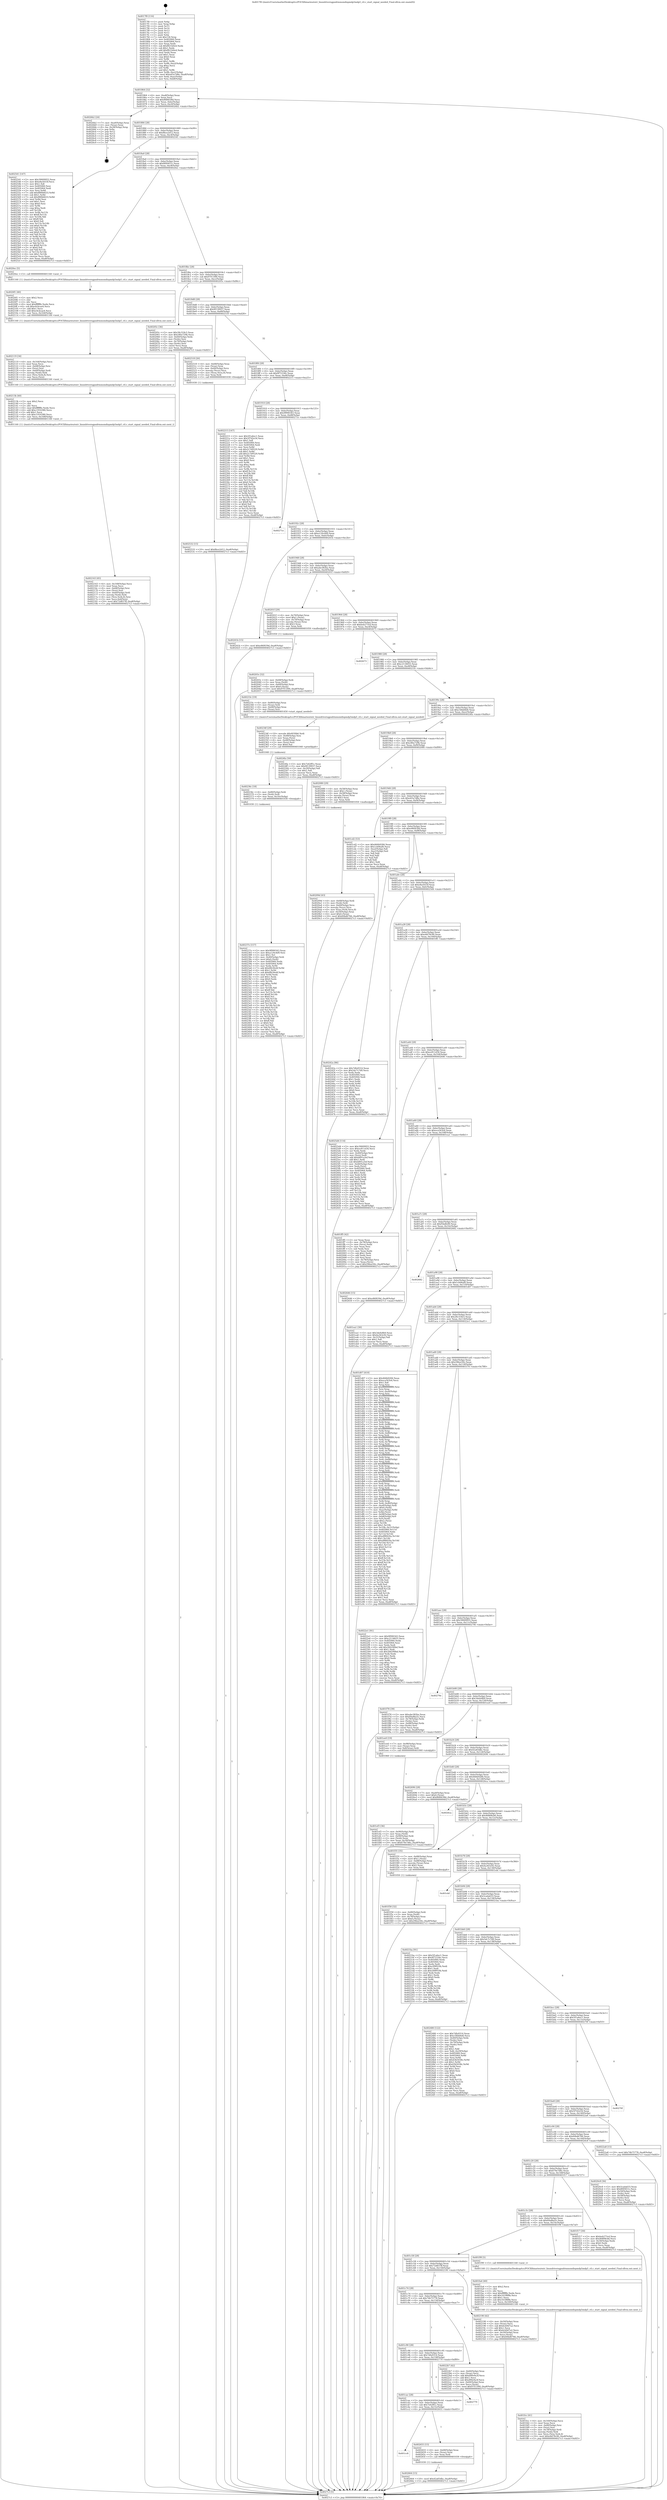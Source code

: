 digraph "0x4017f0" {
  label = "0x4017f0 (/mnt/c/Users/mathe/Desktop/tcc/POCII/binaries/extr_linuxdriversgpudrmmsmdispmdp5mdp5_ctl.c_start_signal_needed_Final-ollvm.out::main(0))"
  labelloc = "t"
  node[shape=record]

  Entry [label="",width=0.3,height=0.3,shape=circle,fillcolor=black,style=filled]
  "0x401864" [label="{
     0x401864 [32]\l
     | [instrs]\l
     &nbsp;&nbsp;0x401864 \<+6\>: mov -0xa8(%rbp),%eax\l
     &nbsp;&nbsp;0x40186a \<+2\>: mov %eax,%ecx\l
     &nbsp;&nbsp;0x40186c \<+6\>: sub $0x86f6638d,%ecx\l
     &nbsp;&nbsp;0x401872 \<+6\>: mov %eax,-0xbc(%rbp)\l
     &nbsp;&nbsp;0x401878 \<+6\>: mov %ecx,-0xc0(%rbp)\l
     &nbsp;&nbsp;0x40187e \<+6\>: je 00000000004026b2 \<main+0xec2\>\l
  }"]
  "0x4026b2" [label="{
     0x4026b2 [24]\l
     | [instrs]\l
     &nbsp;&nbsp;0x4026b2 \<+7\>: mov -0xa0(%rbp),%rax\l
     &nbsp;&nbsp;0x4026b9 \<+2\>: mov (%rax),%eax\l
     &nbsp;&nbsp;0x4026bb \<+4\>: lea -0x28(%rbp),%rsp\l
     &nbsp;&nbsp;0x4026bf \<+1\>: pop %rbx\l
     &nbsp;&nbsp;0x4026c0 \<+2\>: pop %r12\l
     &nbsp;&nbsp;0x4026c2 \<+2\>: pop %r13\l
     &nbsp;&nbsp;0x4026c4 \<+2\>: pop %r14\l
     &nbsp;&nbsp;0x4026c6 \<+2\>: pop %r15\l
     &nbsp;&nbsp;0x4026c8 \<+1\>: pop %rbp\l
     &nbsp;&nbsp;0x4026c9 \<+1\>: ret\l
  }"]
  "0x401884" [label="{
     0x401884 [28]\l
     | [instrs]\l
     &nbsp;&nbsp;0x401884 \<+5\>: jmp 0000000000401889 \<main+0x99\>\l
     &nbsp;&nbsp;0x401889 \<+6\>: mov -0xbc(%rbp),%eax\l
     &nbsp;&nbsp;0x40188f \<+5\>: sub $0x8bce2d12,%eax\l
     &nbsp;&nbsp;0x401894 \<+6\>: mov %eax,-0xc4(%rbp)\l
     &nbsp;&nbsp;0x40189a \<+6\>: je 0000000000402541 \<main+0xd51\>\l
  }"]
  Exit [label="",width=0.3,height=0.3,shape=circle,fillcolor=black,style=filled,peripheries=2]
  "0x402541" [label="{
     0x402541 [147]\l
     | [instrs]\l
     &nbsp;&nbsp;0x402541 \<+5\>: mov $0x39009955,%eax\l
     &nbsp;&nbsp;0x402546 \<+5\>: mov $0xe8a5033f,%ecx\l
     &nbsp;&nbsp;0x40254b \<+2\>: mov $0x1,%dl\l
     &nbsp;&nbsp;0x40254d \<+7\>: mov 0x405060,%esi\l
     &nbsp;&nbsp;0x402554 \<+7\>: mov 0x405064,%edi\l
     &nbsp;&nbsp;0x40255b \<+3\>: mov %esi,%r8d\l
     &nbsp;&nbsp;0x40255e \<+7\>: add $0x880b6633,%r8d\l
     &nbsp;&nbsp;0x402565 \<+4\>: sub $0x1,%r8d\l
     &nbsp;&nbsp;0x402569 \<+7\>: sub $0x880b6633,%r8d\l
     &nbsp;&nbsp;0x402570 \<+4\>: imul %r8d,%esi\l
     &nbsp;&nbsp;0x402574 \<+3\>: and $0x1,%esi\l
     &nbsp;&nbsp;0x402577 \<+3\>: cmp $0x0,%esi\l
     &nbsp;&nbsp;0x40257a \<+4\>: sete %r9b\l
     &nbsp;&nbsp;0x40257e \<+3\>: cmp $0xa,%edi\l
     &nbsp;&nbsp;0x402581 \<+4\>: setl %r10b\l
     &nbsp;&nbsp;0x402585 \<+3\>: mov %r9b,%r11b\l
     &nbsp;&nbsp;0x402588 \<+4\>: xor $0xff,%r11b\l
     &nbsp;&nbsp;0x40258c \<+3\>: mov %r10b,%bl\l
     &nbsp;&nbsp;0x40258f \<+3\>: xor $0xff,%bl\l
     &nbsp;&nbsp;0x402592 \<+3\>: xor $0x0,%dl\l
     &nbsp;&nbsp;0x402595 \<+3\>: mov %r11b,%r14b\l
     &nbsp;&nbsp;0x402598 \<+4\>: and $0x0,%r14b\l
     &nbsp;&nbsp;0x40259c \<+3\>: and %dl,%r9b\l
     &nbsp;&nbsp;0x40259f \<+3\>: mov %bl,%r15b\l
     &nbsp;&nbsp;0x4025a2 \<+4\>: and $0x0,%r15b\l
     &nbsp;&nbsp;0x4025a6 \<+3\>: and %dl,%r10b\l
     &nbsp;&nbsp;0x4025a9 \<+3\>: or %r9b,%r14b\l
     &nbsp;&nbsp;0x4025ac \<+3\>: or %r10b,%r15b\l
     &nbsp;&nbsp;0x4025af \<+3\>: xor %r15b,%r14b\l
     &nbsp;&nbsp;0x4025b2 \<+3\>: or %bl,%r11b\l
     &nbsp;&nbsp;0x4025b5 \<+4\>: xor $0xff,%r11b\l
     &nbsp;&nbsp;0x4025b9 \<+3\>: or $0x0,%dl\l
     &nbsp;&nbsp;0x4025bc \<+3\>: and %dl,%r11b\l
     &nbsp;&nbsp;0x4025bf \<+3\>: or %r11b,%r14b\l
     &nbsp;&nbsp;0x4025c2 \<+4\>: test $0x1,%r14b\l
     &nbsp;&nbsp;0x4025c6 \<+3\>: cmovne %ecx,%eax\l
     &nbsp;&nbsp;0x4025c9 \<+6\>: mov %eax,-0xa8(%rbp)\l
     &nbsp;&nbsp;0x4025cf \<+5\>: jmp 00000000004027c3 \<main+0xfd3\>\l
  }"]
  "0x4018a0" [label="{
     0x4018a0 [28]\l
     | [instrs]\l
     &nbsp;&nbsp;0x4018a0 \<+5\>: jmp 00000000004018a5 \<main+0xb5\>\l
     &nbsp;&nbsp;0x4018a5 \<+6\>: mov -0xbc(%rbp),%eax\l
     &nbsp;&nbsp;0x4018ab \<+5\>: sub $0x8f49451c,%eax\l
     &nbsp;&nbsp;0x4018b0 \<+6\>: mov %eax,-0xc8(%rbp)\l
     &nbsp;&nbsp;0x4018b6 \<+6\>: je 00000000004020ec \<main+0x8fc\>\l
  }"]
  "0x402664" [label="{
     0x402664 [15]\l
     | [instrs]\l
     &nbsp;&nbsp;0x402664 \<+10\>: movl $0x42a83dbc,-0xa8(%rbp)\l
     &nbsp;&nbsp;0x40266e \<+5\>: jmp 00000000004027c3 \<main+0xfd3\>\l
  }"]
  "0x4020ec" [label="{
     0x4020ec [5]\l
     | [instrs]\l
     &nbsp;&nbsp;0x4020ec \<+5\>: call 0000000000401160 \<next_i\>\l
     | [calls]\l
     &nbsp;&nbsp;0x401160 \{1\} (/mnt/c/Users/mathe/Desktop/tcc/POCII/binaries/extr_linuxdriversgpudrmmsmdispmdp5mdp5_ctl.c_start_signal_needed_Final-ollvm.out::next_i)\l
  }"]
  "0x4018bc" [label="{
     0x4018bc [28]\l
     | [instrs]\l
     &nbsp;&nbsp;0x4018bc \<+5\>: jmp 00000000004018c1 \<main+0xd1\>\l
     &nbsp;&nbsp;0x4018c1 \<+6\>: mov -0xbc(%rbp),%eax\l
     &nbsp;&nbsp;0x4018c7 \<+5\>: sub $0x97f11f00,%eax\l
     &nbsp;&nbsp;0x4018cc \<+6\>: mov %eax,-0xcc(%rbp)\l
     &nbsp;&nbsp;0x4018d2 \<+6\>: je 000000000040205c \<main+0x86c\>\l
  }"]
  "0x401cc8" [label="{
     0x401cc8\l
  }", style=dashed]
  "0x40205c" [label="{
     0x40205c [36]\l
     | [instrs]\l
     &nbsp;&nbsp;0x40205c \<+5\>: mov $0x28c318c5,%eax\l
     &nbsp;&nbsp;0x402061 \<+5\>: mov $0xc80a729b,%ecx\l
     &nbsp;&nbsp;0x402066 \<+4\>: mov -0x60(%rbp),%rdx\l
     &nbsp;&nbsp;0x40206a \<+2\>: mov (%rdx),%esi\l
     &nbsp;&nbsp;0x40206c \<+4\>: mov -0x70(%rbp),%rdx\l
     &nbsp;&nbsp;0x402070 \<+2\>: cmp (%rdx),%esi\l
     &nbsp;&nbsp;0x402072 \<+3\>: cmovl %ecx,%eax\l
     &nbsp;&nbsp;0x402075 \<+6\>: mov %eax,-0xa8(%rbp)\l
     &nbsp;&nbsp;0x40207b \<+5\>: jmp 00000000004027c3 \<main+0xfd3\>\l
  }"]
  "0x4018d8" [label="{
     0x4018d8 [28]\l
     | [instrs]\l
     &nbsp;&nbsp;0x4018d8 \<+5\>: jmp 00000000004018dd \<main+0xed\>\l
     &nbsp;&nbsp;0x4018dd \<+6\>: mov -0xbc(%rbp),%eax\l
     &nbsp;&nbsp;0x4018e3 \<+5\>: sub $0x9f139937,%eax\l
     &nbsp;&nbsp;0x4018e8 \<+6\>: mov %eax,-0xd0(%rbp)\l
     &nbsp;&nbsp;0x4018ee \<+6\>: je 0000000000402518 \<main+0xd28\>\l
  }"]
  "0x402655" [label="{
     0x402655 [15]\l
     | [instrs]\l
     &nbsp;&nbsp;0x402655 \<+4\>: mov -0x68(%rbp),%rax\l
     &nbsp;&nbsp;0x402659 \<+3\>: mov (%rax),%rax\l
     &nbsp;&nbsp;0x40265c \<+3\>: mov %rax,%rdi\l
     &nbsp;&nbsp;0x40265f \<+5\>: call 0000000000401030 \<free@plt\>\l
     | [calls]\l
     &nbsp;&nbsp;0x401030 \{1\} (unknown)\l
  }"]
  "0x402518" [label="{
     0x402518 [26]\l
     | [instrs]\l
     &nbsp;&nbsp;0x402518 \<+4\>: mov -0x68(%rbp),%rax\l
     &nbsp;&nbsp;0x40251c \<+3\>: mov (%rax),%rax\l
     &nbsp;&nbsp;0x40251f \<+4\>: mov -0x40(%rbp),%rcx\l
     &nbsp;&nbsp;0x402523 \<+3\>: movslq (%rcx),%rcx\l
     &nbsp;&nbsp;0x402526 \<+4\>: mov (%rax,%rcx,8),%rax\l
     &nbsp;&nbsp;0x40252a \<+3\>: mov %rax,%rdi\l
     &nbsp;&nbsp;0x40252d \<+5\>: call 0000000000401030 \<free@plt\>\l
     | [calls]\l
     &nbsp;&nbsp;0x401030 \{1\} (unknown)\l
  }"]
  "0x4018f4" [label="{
     0x4018f4 [28]\l
     | [instrs]\l
     &nbsp;&nbsp;0x4018f4 \<+5\>: jmp 00000000004018f9 \<main+0x109\>\l
     &nbsp;&nbsp;0x4018f9 \<+6\>: mov -0xbc(%rbp),%eax\l
     &nbsp;&nbsp;0x4018ff \<+5\>: sub $0x9f72336c,%eax\l
     &nbsp;&nbsp;0x401904 \<+6\>: mov %eax,-0xd4(%rbp)\l
     &nbsp;&nbsp;0x40190a \<+6\>: je 0000000000402215 \<main+0xa25\>\l
  }"]
  "0x401cac" [label="{
     0x401cac [28]\l
     | [instrs]\l
     &nbsp;&nbsp;0x401cac \<+5\>: jmp 0000000000401cb1 \<main+0x4c1\>\l
     &nbsp;&nbsp;0x401cb1 \<+6\>: mov -0xbc(%rbp),%eax\l
     &nbsp;&nbsp;0x401cb7 \<+5\>: sub $0x7e62ff1c,%eax\l
     &nbsp;&nbsp;0x401cbc \<+6\>: mov %eax,-0x15c(%rbp)\l
     &nbsp;&nbsp;0x401cc2 \<+6\>: je 0000000000402655 \<main+0xe65\>\l
  }"]
  "0x402215" [label="{
     0x402215 [147]\l
     | [instrs]\l
     &nbsp;&nbsp;0x402215 \<+5\>: mov $0x5f1a6ec1,%eax\l
     &nbsp;&nbsp;0x40221a \<+5\>: mov $0x5f7d2e54,%ecx\l
     &nbsp;&nbsp;0x40221f \<+2\>: mov $0x1,%dl\l
     &nbsp;&nbsp;0x402221 \<+7\>: mov 0x405060,%esi\l
     &nbsp;&nbsp;0x402228 \<+7\>: mov 0x405064,%edi\l
     &nbsp;&nbsp;0x40222f \<+3\>: mov %esi,%r8d\l
     &nbsp;&nbsp;0x402232 \<+7\>: sub $0x2c7d9529,%r8d\l
     &nbsp;&nbsp;0x402239 \<+4\>: sub $0x1,%r8d\l
     &nbsp;&nbsp;0x40223d \<+7\>: add $0x2c7d9529,%r8d\l
     &nbsp;&nbsp;0x402244 \<+4\>: imul %r8d,%esi\l
     &nbsp;&nbsp;0x402248 \<+3\>: and $0x1,%esi\l
     &nbsp;&nbsp;0x40224b \<+3\>: cmp $0x0,%esi\l
     &nbsp;&nbsp;0x40224e \<+4\>: sete %r9b\l
     &nbsp;&nbsp;0x402252 \<+3\>: cmp $0xa,%edi\l
     &nbsp;&nbsp;0x402255 \<+4\>: setl %r10b\l
     &nbsp;&nbsp;0x402259 \<+3\>: mov %r9b,%r11b\l
     &nbsp;&nbsp;0x40225c \<+4\>: xor $0xff,%r11b\l
     &nbsp;&nbsp;0x402260 \<+3\>: mov %r10b,%bl\l
     &nbsp;&nbsp;0x402263 \<+3\>: xor $0xff,%bl\l
     &nbsp;&nbsp;0x402266 \<+3\>: xor $0x0,%dl\l
     &nbsp;&nbsp;0x402269 \<+3\>: mov %r11b,%r14b\l
     &nbsp;&nbsp;0x40226c \<+4\>: and $0x0,%r14b\l
     &nbsp;&nbsp;0x402270 \<+3\>: and %dl,%r9b\l
     &nbsp;&nbsp;0x402273 \<+3\>: mov %bl,%r15b\l
     &nbsp;&nbsp;0x402276 \<+4\>: and $0x0,%r15b\l
     &nbsp;&nbsp;0x40227a \<+3\>: and %dl,%r10b\l
     &nbsp;&nbsp;0x40227d \<+3\>: or %r9b,%r14b\l
     &nbsp;&nbsp;0x402280 \<+3\>: or %r10b,%r15b\l
     &nbsp;&nbsp;0x402283 \<+3\>: xor %r15b,%r14b\l
     &nbsp;&nbsp;0x402286 \<+3\>: or %bl,%r11b\l
     &nbsp;&nbsp;0x402289 \<+4\>: xor $0xff,%r11b\l
     &nbsp;&nbsp;0x40228d \<+3\>: or $0x0,%dl\l
     &nbsp;&nbsp;0x402290 \<+3\>: and %dl,%r11b\l
     &nbsp;&nbsp;0x402293 \<+3\>: or %r11b,%r14b\l
     &nbsp;&nbsp;0x402296 \<+4\>: test $0x1,%r14b\l
     &nbsp;&nbsp;0x40229a \<+3\>: cmovne %ecx,%eax\l
     &nbsp;&nbsp;0x40229d \<+6\>: mov %eax,-0xa8(%rbp)\l
     &nbsp;&nbsp;0x4022a3 \<+5\>: jmp 00000000004027c3 \<main+0xfd3\>\l
  }"]
  "0x401910" [label="{
     0x401910 [28]\l
     | [instrs]\l
     &nbsp;&nbsp;0x401910 \<+5\>: jmp 0000000000401915 \<main+0x125\>\l
     &nbsp;&nbsp;0x401915 \<+6\>: mov -0xbc(%rbp),%eax\l
     &nbsp;&nbsp;0x40191b \<+5\>: sub $0x9f990343,%eax\l
     &nbsp;&nbsp;0x401920 \<+6\>: mov %eax,-0xd8(%rbp)\l
     &nbsp;&nbsp;0x401926 \<+6\>: je 000000000040271e \<main+0xf2e\>\l
  }"]
  "0x402779" [label="{
     0x402779\l
  }", style=dashed]
  "0x40271e" [label="{
     0x40271e\l
  }", style=dashed]
  "0x40192c" [label="{
     0x40192c [28]\l
     | [instrs]\l
     &nbsp;&nbsp;0x40192c \<+5\>: jmp 0000000000401931 \<main+0x141\>\l
     &nbsp;&nbsp;0x401931 \<+6\>: mov -0xbc(%rbp),%eax\l
     &nbsp;&nbsp;0x401937 \<+5\>: sub $0xa120c4d9,%eax\l
     &nbsp;&nbsp;0x40193c \<+6\>: mov %eax,-0xdc(%rbp)\l
     &nbsp;&nbsp;0x401942 \<+6\>: je 000000000040241b \<main+0xc2b\>\l
  }"]
  "0x402532" [label="{
     0x402532 [15]\l
     | [instrs]\l
     &nbsp;&nbsp;0x402532 \<+10\>: movl $0x8bce2d12,-0xa8(%rbp)\l
     &nbsp;&nbsp;0x40253c \<+5\>: jmp 00000000004027c3 \<main+0xfd3\>\l
  }"]
  "0x40241b" [label="{
     0x40241b [15]\l
     | [instrs]\l
     &nbsp;&nbsp;0x40241b \<+10\>: movl $0xe86f439d,-0xa8(%rbp)\l
     &nbsp;&nbsp;0x402425 \<+5\>: jmp 00000000004027c3 \<main+0xfd3\>\l
  }"]
  "0x401948" [label="{
     0x401948 [28]\l
     | [instrs]\l
     &nbsp;&nbsp;0x401948 \<+5\>: jmp 000000000040194d \<main+0x15d\>\l
     &nbsp;&nbsp;0x40194d \<+6\>: mov -0xbc(%rbp),%eax\l
     &nbsp;&nbsp;0x401953 \<+5\>: sub $0xabe382ba,%eax\l
     &nbsp;&nbsp;0x401958 \<+6\>: mov %eax,-0xe0(%rbp)\l
     &nbsp;&nbsp;0x40195e \<+6\>: je 000000000040201f \<main+0x82f\>\l
  }"]
  "0x40237e" [label="{
     0x40237e [157]\l
     | [instrs]\l
     &nbsp;&nbsp;0x40237e \<+5\>: mov $0x9f990343,%eax\l
     &nbsp;&nbsp;0x402383 \<+5\>: mov $0xa120c4d9,%esi\l
     &nbsp;&nbsp;0x402388 \<+2\>: mov $0x1,%cl\l
     &nbsp;&nbsp;0x40238a \<+4\>: mov -0x40(%rbp),%rdi\l
     &nbsp;&nbsp;0x40238e \<+6\>: movl $0x0,(%rdi)\l
     &nbsp;&nbsp;0x402394 \<+7\>: mov 0x405060,%edx\l
     &nbsp;&nbsp;0x40239b \<+8\>: mov 0x405064,%r8d\l
     &nbsp;&nbsp;0x4023a3 \<+3\>: mov %edx,%r9d\l
     &nbsp;&nbsp;0x4023a6 \<+7\>: add $0x6fb30e4f,%r9d\l
     &nbsp;&nbsp;0x4023ad \<+4\>: sub $0x1,%r9d\l
     &nbsp;&nbsp;0x4023b1 \<+7\>: sub $0x6fb30e4f,%r9d\l
     &nbsp;&nbsp;0x4023b8 \<+4\>: imul %r9d,%edx\l
     &nbsp;&nbsp;0x4023bc \<+3\>: and $0x1,%edx\l
     &nbsp;&nbsp;0x4023bf \<+3\>: cmp $0x0,%edx\l
     &nbsp;&nbsp;0x4023c2 \<+4\>: sete %r10b\l
     &nbsp;&nbsp;0x4023c6 \<+4\>: cmp $0xa,%r8d\l
     &nbsp;&nbsp;0x4023ca \<+4\>: setl %r11b\l
     &nbsp;&nbsp;0x4023ce \<+3\>: mov %r10b,%bl\l
     &nbsp;&nbsp;0x4023d1 \<+3\>: xor $0xff,%bl\l
     &nbsp;&nbsp;0x4023d4 \<+3\>: mov %r11b,%r14b\l
     &nbsp;&nbsp;0x4023d7 \<+4\>: xor $0xff,%r14b\l
     &nbsp;&nbsp;0x4023db \<+3\>: xor $0x0,%cl\l
     &nbsp;&nbsp;0x4023de \<+3\>: mov %bl,%r15b\l
     &nbsp;&nbsp;0x4023e1 \<+4\>: and $0x0,%r15b\l
     &nbsp;&nbsp;0x4023e5 \<+3\>: and %cl,%r10b\l
     &nbsp;&nbsp;0x4023e8 \<+3\>: mov %r14b,%r12b\l
     &nbsp;&nbsp;0x4023eb \<+4\>: and $0x0,%r12b\l
     &nbsp;&nbsp;0x4023ef \<+3\>: and %cl,%r11b\l
     &nbsp;&nbsp;0x4023f2 \<+3\>: or %r10b,%r15b\l
     &nbsp;&nbsp;0x4023f5 \<+3\>: or %r11b,%r12b\l
     &nbsp;&nbsp;0x4023f8 \<+3\>: xor %r12b,%r15b\l
     &nbsp;&nbsp;0x4023fb \<+3\>: or %r14b,%bl\l
     &nbsp;&nbsp;0x4023fe \<+3\>: xor $0xff,%bl\l
     &nbsp;&nbsp;0x402401 \<+3\>: or $0x0,%cl\l
     &nbsp;&nbsp;0x402404 \<+2\>: and %cl,%bl\l
     &nbsp;&nbsp;0x402406 \<+3\>: or %bl,%r15b\l
     &nbsp;&nbsp;0x402409 \<+4\>: test $0x1,%r15b\l
     &nbsp;&nbsp;0x40240d \<+3\>: cmovne %esi,%eax\l
     &nbsp;&nbsp;0x402410 \<+6\>: mov %eax,-0xa8(%rbp)\l
     &nbsp;&nbsp;0x402416 \<+5\>: jmp 00000000004027c3 \<main+0xfd3\>\l
  }"]
  "0x40201f" [label="{
     0x40201f [29]\l
     | [instrs]\l
     &nbsp;&nbsp;0x40201f \<+4\>: mov -0x70(%rbp),%rax\l
     &nbsp;&nbsp;0x402023 \<+6\>: movl $0x1,(%rax)\l
     &nbsp;&nbsp;0x402029 \<+4\>: mov -0x70(%rbp),%rax\l
     &nbsp;&nbsp;0x40202d \<+3\>: movslq (%rax),%rax\l
     &nbsp;&nbsp;0x402030 \<+4\>: shl $0x3,%rax\l
     &nbsp;&nbsp;0x402034 \<+3\>: mov %rax,%rdi\l
     &nbsp;&nbsp;0x402037 \<+5\>: call 0000000000401050 \<malloc@plt\>\l
     | [calls]\l
     &nbsp;&nbsp;0x401050 \{1\} (unknown)\l
  }"]
  "0x401964" [label="{
     0x401964 [28]\l
     | [instrs]\l
     &nbsp;&nbsp;0x401964 \<+5\>: jmp 0000000000401969 \<main+0x179\>\l
     &nbsp;&nbsp;0x401969 \<+6\>: mov -0xbc(%rbp),%eax\l
     &nbsp;&nbsp;0x40196f \<+5\>: sub $0xbeb273cd,%eax\l
     &nbsp;&nbsp;0x401974 \<+6\>: mov %eax,-0xe4(%rbp)\l
     &nbsp;&nbsp;0x40197a \<+6\>: je 0000000000402673 \<main+0xe83\>\l
  }"]
  "0x40236c" [label="{
     0x40236c [18]\l
     | [instrs]\l
     &nbsp;&nbsp;0x40236c \<+4\>: mov -0x80(%rbp),%rdi\l
     &nbsp;&nbsp;0x402370 \<+3\>: mov (%rdi),%rdi\l
     &nbsp;&nbsp;0x402373 \<+6\>: mov %eax,-0x16c(%rbp)\l
     &nbsp;&nbsp;0x402379 \<+5\>: call 0000000000401030 \<free@plt\>\l
     | [calls]\l
     &nbsp;&nbsp;0x401030 \{1\} (unknown)\l
  }"]
  "0x402673" [label="{
     0x402673\l
  }", style=dashed]
  "0x401980" [label="{
     0x401980 [28]\l
     | [instrs]\l
     &nbsp;&nbsp;0x401980 \<+5\>: jmp 0000000000401985 \<main+0x195\>\l
     &nbsp;&nbsp;0x401985 \<+6\>: mov -0xbc(%rbp),%eax\l
     &nbsp;&nbsp;0x40198b \<+5\>: sub $0xc2134655,%eax\l
     &nbsp;&nbsp;0x401990 \<+6\>: mov %eax,-0xe8(%rbp)\l
     &nbsp;&nbsp;0x401996 \<+6\>: je 000000000040233c \<main+0xb4c\>\l
  }"]
  "0x40234f" [label="{
     0x40234f [29]\l
     | [instrs]\l
     &nbsp;&nbsp;0x40234f \<+10\>: movabs $0x4030b6,%rdi\l
     &nbsp;&nbsp;0x402359 \<+4\>: mov -0x48(%rbp),%rsi\l
     &nbsp;&nbsp;0x40235d \<+2\>: mov %eax,(%rsi)\l
     &nbsp;&nbsp;0x40235f \<+4\>: mov -0x48(%rbp),%rsi\l
     &nbsp;&nbsp;0x402363 \<+2\>: mov (%rsi),%esi\l
     &nbsp;&nbsp;0x402365 \<+2\>: mov $0x0,%al\l
     &nbsp;&nbsp;0x402367 \<+5\>: call 0000000000401040 \<printf@plt\>\l
     | [calls]\l
     &nbsp;&nbsp;0x401040 \{1\} (unknown)\l
  }"]
  "0x40233c" [label="{
     0x40233c [19]\l
     | [instrs]\l
     &nbsp;&nbsp;0x40233c \<+4\>: mov -0x80(%rbp),%rax\l
     &nbsp;&nbsp;0x402340 \<+3\>: mov (%rax),%rdi\l
     &nbsp;&nbsp;0x402343 \<+4\>: mov -0x68(%rbp),%rax\l
     &nbsp;&nbsp;0x402347 \<+3\>: mov (%rax),%rsi\l
     &nbsp;&nbsp;0x40234a \<+5\>: call 0000000000401450 \<start_signal_needed\>\l
     | [calls]\l
     &nbsp;&nbsp;0x401450 \{1\} (/mnt/c/Users/mathe/Desktop/tcc/POCII/binaries/extr_linuxdriversgpudrmmsmdispmdp5mdp5_ctl.c_start_signal_needed_Final-ollvm.out::start_signal_needed)\l
  }"]
  "0x40199c" [label="{
     0x40199c [28]\l
     | [instrs]\l
     &nbsp;&nbsp;0x40199c \<+5\>: jmp 00000000004019a1 \<main+0x1b1\>\l
     &nbsp;&nbsp;0x4019a1 \<+6\>: mov -0xbc(%rbp),%eax\l
     &nbsp;&nbsp;0x4019a7 \<+5\>: sub $0xc58dd4d4,%eax\l
     &nbsp;&nbsp;0x4019ac \<+6\>: mov %eax,-0xec(%rbp)\l
     &nbsp;&nbsp;0x4019b2 \<+6\>: je 00000000004024fa \<main+0xd0a\>\l
  }"]
  "0x401c90" [label="{
     0x401c90 [28]\l
     | [instrs]\l
     &nbsp;&nbsp;0x401c90 \<+5\>: jmp 0000000000401c95 \<main+0x4a5\>\l
     &nbsp;&nbsp;0x401c95 \<+6\>: mov -0xbc(%rbp),%eax\l
     &nbsp;&nbsp;0x401c9b \<+5\>: sub $0x7dfa9314,%eax\l
     &nbsp;&nbsp;0x401ca0 \<+6\>: mov %eax,-0x158(%rbp)\l
     &nbsp;&nbsp;0x401ca6 \<+6\>: je 0000000000402779 \<main+0xf89\>\l
  }"]
  "0x4024fa" [label="{
     0x4024fa [30]\l
     | [instrs]\l
     &nbsp;&nbsp;0x4024fa \<+5\>: mov $0x7e62ff1c,%eax\l
     &nbsp;&nbsp;0x4024ff \<+5\>: mov $0x9f139937,%ecx\l
     &nbsp;&nbsp;0x402504 \<+3\>: mov -0x29(%rbp),%dl\l
     &nbsp;&nbsp;0x402507 \<+3\>: test $0x1,%dl\l
     &nbsp;&nbsp;0x40250a \<+3\>: cmovne %ecx,%eax\l
     &nbsp;&nbsp;0x40250d \<+6\>: mov %eax,-0xa8(%rbp)\l
     &nbsp;&nbsp;0x402513 \<+5\>: jmp 00000000004027c3 \<main+0xfd3\>\l
  }"]
  "0x4019b8" [label="{
     0x4019b8 [28]\l
     | [instrs]\l
     &nbsp;&nbsp;0x4019b8 \<+5\>: jmp 00000000004019bd \<main+0x1cd\>\l
     &nbsp;&nbsp;0x4019bd \<+6\>: mov -0xbc(%rbp),%eax\l
     &nbsp;&nbsp;0x4019c3 \<+5\>: sub $0xc80a729b,%eax\l
     &nbsp;&nbsp;0x4019c8 \<+6\>: mov %eax,-0xf0(%rbp)\l
     &nbsp;&nbsp;0x4019ce \<+6\>: je 0000000000402080 \<main+0x890\>\l
  }"]
  "0x4022b7" [label="{
     0x4022b7 [42]\l
     | [instrs]\l
     &nbsp;&nbsp;0x4022b7 \<+4\>: mov -0x60(%rbp),%rax\l
     &nbsp;&nbsp;0x4022bb \<+2\>: mov (%rax),%ecx\l
     &nbsp;&nbsp;0x4022bd \<+6\>: add $0xd90e9a3f,%ecx\l
     &nbsp;&nbsp;0x4022c3 \<+3\>: add $0x1,%ecx\l
     &nbsp;&nbsp;0x4022c6 \<+6\>: sub $0xd90e9a3f,%ecx\l
     &nbsp;&nbsp;0x4022cc \<+4\>: mov -0x60(%rbp),%rax\l
     &nbsp;&nbsp;0x4022d0 \<+2\>: mov %ecx,(%rax)\l
     &nbsp;&nbsp;0x4022d2 \<+10\>: movl $0x97f11f00,-0xa8(%rbp)\l
     &nbsp;&nbsp;0x4022dc \<+5\>: jmp 00000000004027c3 \<main+0xfd3\>\l
  }"]
  "0x402080" [label="{
     0x402080 [29]\l
     | [instrs]\l
     &nbsp;&nbsp;0x402080 \<+4\>: mov -0x58(%rbp),%rax\l
     &nbsp;&nbsp;0x402084 \<+6\>: movl $0x1,(%rax)\l
     &nbsp;&nbsp;0x40208a \<+4\>: mov -0x58(%rbp),%rax\l
     &nbsp;&nbsp;0x40208e \<+3\>: movslq (%rax),%rax\l
     &nbsp;&nbsp;0x402091 \<+4\>: shl $0x3,%rax\l
     &nbsp;&nbsp;0x402095 \<+3\>: mov %rax,%rdi\l
     &nbsp;&nbsp;0x402098 \<+5\>: call 0000000000401050 \<malloc@plt\>\l
     | [calls]\l
     &nbsp;&nbsp;0x401050 \{1\} (unknown)\l
  }"]
  "0x4019d4" [label="{
     0x4019d4 [28]\l
     | [instrs]\l
     &nbsp;&nbsp;0x4019d4 \<+5\>: jmp 00000000004019d9 \<main+0x1e9\>\l
     &nbsp;&nbsp;0x4019d9 \<+6\>: mov -0xbc(%rbp),%eax\l
     &nbsp;&nbsp;0x4019df \<+5\>: sub $0xe65a7d8e,%eax\l
     &nbsp;&nbsp;0x4019e4 \<+6\>: mov %eax,-0xf4(%rbp)\l
     &nbsp;&nbsp;0x4019ea \<+6\>: je 0000000000401cd2 \<main+0x4e2\>\l
  }"]
  "0x401c74" [label="{
     0x401c74 [28]\l
     | [instrs]\l
     &nbsp;&nbsp;0x401c74 \<+5\>: jmp 0000000000401c79 \<main+0x489\>\l
     &nbsp;&nbsp;0x401c79 \<+6\>: mov -0xbc(%rbp),%eax\l
     &nbsp;&nbsp;0x401c7f \<+5\>: sub $0x74b75778,%eax\l
     &nbsp;&nbsp;0x401c84 \<+6\>: mov %eax,-0x154(%rbp)\l
     &nbsp;&nbsp;0x401c8a \<+6\>: je 00000000004022b7 \<main+0xac7\>\l
  }"]
  "0x401cd2" [label="{
     0x401cd2 [53]\l
     | [instrs]\l
     &nbsp;&nbsp;0x401cd2 \<+5\>: mov $0x466b9284,%eax\l
     &nbsp;&nbsp;0x401cd7 \<+5\>: mov $0x1cb06af0,%ecx\l
     &nbsp;&nbsp;0x401cdc \<+6\>: mov -0xa2(%rbp),%dl\l
     &nbsp;&nbsp;0x401ce2 \<+7\>: mov -0xa1(%rbp),%sil\l
     &nbsp;&nbsp;0x401ce9 \<+3\>: mov %dl,%dil\l
     &nbsp;&nbsp;0x401cec \<+3\>: and %sil,%dil\l
     &nbsp;&nbsp;0x401cef \<+3\>: xor %sil,%dl\l
     &nbsp;&nbsp;0x401cf2 \<+3\>: or %dl,%dil\l
     &nbsp;&nbsp;0x401cf5 \<+4\>: test $0x1,%dil\l
     &nbsp;&nbsp;0x401cf9 \<+3\>: cmovne %ecx,%eax\l
     &nbsp;&nbsp;0x401cfc \<+6\>: mov %eax,-0xa8(%rbp)\l
     &nbsp;&nbsp;0x401d02 \<+5\>: jmp 00000000004027c3 \<main+0xfd3\>\l
  }"]
  "0x4019f0" [label="{
     0x4019f0 [28]\l
     | [instrs]\l
     &nbsp;&nbsp;0x4019f0 \<+5\>: jmp 00000000004019f5 \<main+0x205\>\l
     &nbsp;&nbsp;0x4019f5 \<+6\>: mov -0xbc(%rbp),%eax\l
     &nbsp;&nbsp;0x4019fb \<+5\>: sub $0xe86f439d,%eax\l
     &nbsp;&nbsp;0x401a00 \<+6\>: mov %eax,-0xf8(%rbp)\l
     &nbsp;&nbsp;0x401a06 \<+6\>: je 000000000040242a \<main+0xc3a\>\l
  }"]
  "0x4027c3" [label="{
     0x4027c3 [5]\l
     | [instrs]\l
     &nbsp;&nbsp;0x4027c3 \<+5\>: jmp 0000000000401864 \<main+0x74\>\l
  }"]
  "0x4017f0" [label="{
     0x4017f0 [116]\l
     | [instrs]\l
     &nbsp;&nbsp;0x4017f0 \<+1\>: push %rbp\l
     &nbsp;&nbsp;0x4017f1 \<+3\>: mov %rsp,%rbp\l
     &nbsp;&nbsp;0x4017f4 \<+2\>: push %r15\l
     &nbsp;&nbsp;0x4017f6 \<+2\>: push %r14\l
     &nbsp;&nbsp;0x4017f8 \<+2\>: push %r13\l
     &nbsp;&nbsp;0x4017fa \<+2\>: push %r12\l
     &nbsp;&nbsp;0x4017fc \<+1\>: push %rbx\l
     &nbsp;&nbsp;0x4017fd \<+7\>: sub $0x158,%rsp\l
     &nbsp;&nbsp;0x401804 \<+7\>: mov 0x405060,%eax\l
     &nbsp;&nbsp;0x40180b \<+7\>: mov 0x405064,%ecx\l
     &nbsp;&nbsp;0x401812 \<+2\>: mov %eax,%edx\l
     &nbsp;&nbsp;0x401814 \<+6\>: sub $0xf821b0e4,%edx\l
     &nbsp;&nbsp;0x40181a \<+3\>: sub $0x1,%edx\l
     &nbsp;&nbsp;0x40181d \<+6\>: add $0xf821b0e4,%edx\l
     &nbsp;&nbsp;0x401823 \<+3\>: imul %edx,%eax\l
     &nbsp;&nbsp;0x401826 \<+3\>: and $0x1,%eax\l
     &nbsp;&nbsp;0x401829 \<+3\>: cmp $0x0,%eax\l
     &nbsp;&nbsp;0x40182c \<+4\>: sete %r8b\l
     &nbsp;&nbsp;0x401830 \<+4\>: and $0x1,%r8b\l
     &nbsp;&nbsp;0x401834 \<+7\>: mov %r8b,-0xa2(%rbp)\l
     &nbsp;&nbsp;0x40183b \<+3\>: cmp $0xa,%ecx\l
     &nbsp;&nbsp;0x40183e \<+4\>: setl %r8b\l
     &nbsp;&nbsp;0x401842 \<+4\>: and $0x1,%r8b\l
     &nbsp;&nbsp;0x401846 \<+7\>: mov %r8b,-0xa1(%rbp)\l
     &nbsp;&nbsp;0x40184d \<+10\>: movl $0xe65a7d8e,-0xa8(%rbp)\l
     &nbsp;&nbsp;0x401857 \<+6\>: mov %edi,-0xac(%rbp)\l
     &nbsp;&nbsp;0x40185d \<+7\>: mov %rsi,-0xb8(%rbp)\l
  }"]
  "0x402190" [label="{
     0x402190 [42]\l
     | [instrs]\l
     &nbsp;&nbsp;0x402190 \<+4\>: mov -0x50(%rbp),%rax\l
     &nbsp;&nbsp;0x402194 \<+2\>: mov (%rax),%ecx\l
     &nbsp;&nbsp;0x402196 \<+6\>: sub $0x6cb9d7a2,%ecx\l
     &nbsp;&nbsp;0x40219c \<+3\>: add $0x1,%ecx\l
     &nbsp;&nbsp;0x40219f \<+6\>: add $0x6cb9d7a2,%ecx\l
     &nbsp;&nbsp;0x4021a5 \<+4\>: mov -0x50(%rbp),%rax\l
     &nbsp;&nbsp;0x4021a9 \<+2\>: mov %ecx,(%rax)\l
     &nbsp;&nbsp;0x4021ab \<+10\>: movl $0x60bd6766,-0xa8(%rbp)\l
     &nbsp;&nbsp;0x4021b5 \<+5\>: jmp 00000000004027c3 \<main+0xfd3\>\l
  }"]
  "0x40242a" [label="{
     0x40242a [86]\l
     | [instrs]\l
     &nbsp;&nbsp;0x40242a \<+5\>: mov $0x7dfa9314,%eax\l
     &nbsp;&nbsp;0x40242f \<+5\>: mov $0x5dc7c7d9,%ecx\l
     &nbsp;&nbsp;0x402434 \<+2\>: xor %edx,%edx\l
     &nbsp;&nbsp;0x402436 \<+7\>: mov 0x405060,%esi\l
     &nbsp;&nbsp;0x40243d \<+7\>: mov 0x405064,%edi\l
     &nbsp;&nbsp;0x402444 \<+3\>: sub $0x1,%edx\l
     &nbsp;&nbsp;0x402447 \<+3\>: mov %esi,%r8d\l
     &nbsp;&nbsp;0x40244a \<+3\>: add %edx,%r8d\l
     &nbsp;&nbsp;0x40244d \<+4\>: imul %r8d,%esi\l
     &nbsp;&nbsp;0x402451 \<+3\>: and $0x1,%esi\l
     &nbsp;&nbsp;0x402454 \<+3\>: cmp $0x0,%esi\l
     &nbsp;&nbsp;0x402457 \<+4\>: sete %r9b\l
     &nbsp;&nbsp;0x40245b \<+3\>: cmp $0xa,%edi\l
     &nbsp;&nbsp;0x40245e \<+4\>: setl %r10b\l
     &nbsp;&nbsp;0x402462 \<+3\>: mov %r9b,%r11b\l
     &nbsp;&nbsp;0x402465 \<+3\>: and %r10b,%r11b\l
     &nbsp;&nbsp;0x402468 \<+3\>: xor %r10b,%r9b\l
     &nbsp;&nbsp;0x40246b \<+3\>: or %r9b,%r11b\l
     &nbsp;&nbsp;0x40246e \<+4\>: test $0x1,%r11b\l
     &nbsp;&nbsp;0x402472 \<+3\>: cmovne %ecx,%eax\l
     &nbsp;&nbsp;0x402475 \<+6\>: mov %eax,-0xa8(%rbp)\l
     &nbsp;&nbsp;0x40247b \<+5\>: jmp 00000000004027c3 \<main+0xfd3\>\l
  }"]
  "0x401a0c" [label="{
     0x401a0c [28]\l
     | [instrs]\l
     &nbsp;&nbsp;0x401a0c \<+5\>: jmp 0000000000401a11 \<main+0x221\>\l
     &nbsp;&nbsp;0x401a11 \<+6\>: mov -0xbc(%rbp),%eax\l
     &nbsp;&nbsp;0x401a17 \<+5\>: sub $0xe8a5033f,%eax\l
     &nbsp;&nbsp;0x401a1c \<+6\>: mov %eax,-0xfc(%rbp)\l
     &nbsp;&nbsp;0x401a22 \<+6\>: je 00000000004025d4 \<main+0xde4\>\l
  }"]
  "0x402163" [label="{
     0x402163 [45]\l
     | [instrs]\l
     &nbsp;&nbsp;0x402163 \<+6\>: mov -0x168(%rbp),%ecx\l
     &nbsp;&nbsp;0x402169 \<+3\>: imul %eax,%ecx\l
     &nbsp;&nbsp;0x40216c \<+4\>: mov -0x68(%rbp),%rsi\l
     &nbsp;&nbsp;0x402170 \<+3\>: mov (%rsi),%rsi\l
     &nbsp;&nbsp;0x402173 \<+4\>: mov -0x60(%rbp),%rdi\l
     &nbsp;&nbsp;0x402177 \<+3\>: movslq (%rdi),%rdi\l
     &nbsp;&nbsp;0x40217a \<+4\>: mov (%rsi,%rdi,8),%rsi\l
     &nbsp;&nbsp;0x40217e \<+3\>: mov %ecx,0x4(%rsi)\l
     &nbsp;&nbsp;0x402181 \<+10\>: movl $0x72d837ff,-0xa8(%rbp)\l
     &nbsp;&nbsp;0x40218b \<+5\>: jmp 00000000004027c3 \<main+0xfd3\>\l
  }"]
  "0x4025d4" [label="{
     0x4025d4 [114]\l
     | [instrs]\l
     &nbsp;&nbsp;0x4025d4 \<+5\>: mov $0x39009955,%eax\l
     &nbsp;&nbsp;0x4025d9 \<+5\>: mov $0xec811d34,%ecx\l
     &nbsp;&nbsp;0x4025de \<+2\>: xor %edx,%edx\l
     &nbsp;&nbsp;0x4025e0 \<+4\>: mov -0x40(%rbp),%rsi\l
     &nbsp;&nbsp;0x4025e4 \<+2\>: mov (%rsi),%edi\l
     &nbsp;&nbsp;0x4025e6 \<+6\>: add $0xb891a3ef,%edi\l
     &nbsp;&nbsp;0x4025ec \<+3\>: add $0x1,%edi\l
     &nbsp;&nbsp;0x4025ef \<+6\>: sub $0xb891a3ef,%edi\l
     &nbsp;&nbsp;0x4025f5 \<+4\>: mov -0x40(%rbp),%rsi\l
     &nbsp;&nbsp;0x4025f9 \<+2\>: mov %edi,(%rsi)\l
     &nbsp;&nbsp;0x4025fb \<+7\>: mov 0x405060,%edi\l
     &nbsp;&nbsp;0x402602 \<+8\>: mov 0x405064,%r8d\l
     &nbsp;&nbsp;0x40260a \<+3\>: sub $0x1,%edx\l
     &nbsp;&nbsp;0x40260d \<+3\>: mov %edi,%r9d\l
     &nbsp;&nbsp;0x402610 \<+3\>: add %edx,%r9d\l
     &nbsp;&nbsp;0x402613 \<+4\>: imul %r9d,%edi\l
     &nbsp;&nbsp;0x402617 \<+3\>: and $0x1,%edi\l
     &nbsp;&nbsp;0x40261a \<+3\>: cmp $0x0,%edi\l
     &nbsp;&nbsp;0x40261d \<+4\>: sete %r10b\l
     &nbsp;&nbsp;0x402621 \<+4\>: cmp $0xa,%r8d\l
     &nbsp;&nbsp;0x402625 \<+4\>: setl %r11b\l
     &nbsp;&nbsp;0x402629 \<+3\>: mov %r10b,%bl\l
     &nbsp;&nbsp;0x40262c \<+3\>: and %r11b,%bl\l
     &nbsp;&nbsp;0x40262f \<+3\>: xor %r11b,%r10b\l
     &nbsp;&nbsp;0x402632 \<+3\>: or %r10b,%bl\l
     &nbsp;&nbsp;0x402635 \<+3\>: test $0x1,%bl\l
     &nbsp;&nbsp;0x402638 \<+3\>: cmovne %ecx,%eax\l
     &nbsp;&nbsp;0x40263b \<+6\>: mov %eax,-0xa8(%rbp)\l
     &nbsp;&nbsp;0x402641 \<+5\>: jmp 00000000004027c3 \<main+0xfd3\>\l
  }"]
  "0x401a28" [label="{
     0x401a28 [28]\l
     | [instrs]\l
     &nbsp;&nbsp;0x401a28 \<+5\>: jmp 0000000000401a2d \<main+0x23d\>\l
     &nbsp;&nbsp;0x401a2d \<+6\>: mov -0xbc(%rbp),%eax\l
     &nbsp;&nbsp;0x401a33 \<+5\>: sub $0xe8d78c90,%eax\l
     &nbsp;&nbsp;0x401a38 \<+6\>: mov %eax,-0x100(%rbp)\l
     &nbsp;&nbsp;0x401a3e \<+6\>: je 0000000000401ff5 \<main+0x805\>\l
  }"]
  "0x40213b" [label="{
     0x40213b [40]\l
     | [instrs]\l
     &nbsp;&nbsp;0x40213b \<+5\>: mov $0x2,%ecx\l
     &nbsp;&nbsp;0x402140 \<+1\>: cltd\l
     &nbsp;&nbsp;0x402141 \<+2\>: idiv %ecx\l
     &nbsp;&nbsp;0x402143 \<+6\>: imul $0xfffffffe,%edx,%ecx\l
     &nbsp;&nbsp;0x402149 \<+6\>: add $0xc1916380,%ecx\l
     &nbsp;&nbsp;0x40214f \<+3\>: add $0x1,%ecx\l
     &nbsp;&nbsp;0x402152 \<+6\>: sub $0xc1916380,%ecx\l
     &nbsp;&nbsp;0x402158 \<+6\>: mov %ecx,-0x168(%rbp)\l
     &nbsp;&nbsp;0x40215e \<+5\>: call 0000000000401160 \<next_i\>\l
     | [calls]\l
     &nbsp;&nbsp;0x401160 \{1\} (/mnt/c/Users/mathe/Desktop/tcc/POCII/binaries/extr_linuxdriversgpudrmmsmdispmdp5mdp5_ctl.c_start_signal_needed_Final-ollvm.out::next_i)\l
  }"]
  "0x401ff5" [label="{
     0x401ff5 [42]\l
     | [instrs]\l
     &nbsp;&nbsp;0x401ff5 \<+2\>: xor %eax,%eax\l
     &nbsp;&nbsp;0x401ff7 \<+4\>: mov -0x78(%rbp),%rcx\l
     &nbsp;&nbsp;0x401ffb \<+2\>: mov (%rcx),%edx\l
     &nbsp;&nbsp;0x401ffd \<+2\>: mov %eax,%esi\l
     &nbsp;&nbsp;0x401fff \<+2\>: sub %edx,%esi\l
     &nbsp;&nbsp;0x402001 \<+2\>: mov %eax,%edx\l
     &nbsp;&nbsp;0x402003 \<+3\>: sub $0x1,%edx\l
     &nbsp;&nbsp;0x402006 \<+2\>: add %edx,%esi\l
     &nbsp;&nbsp;0x402008 \<+2\>: sub %esi,%eax\l
     &nbsp;&nbsp;0x40200a \<+4\>: mov -0x78(%rbp),%rcx\l
     &nbsp;&nbsp;0x40200e \<+2\>: mov %eax,(%rcx)\l
     &nbsp;&nbsp;0x402010 \<+10\>: movl $0x296ee50c,-0xa8(%rbp)\l
     &nbsp;&nbsp;0x40201a \<+5\>: jmp 00000000004027c3 \<main+0xfd3\>\l
  }"]
  "0x401a44" [label="{
     0x401a44 [28]\l
     | [instrs]\l
     &nbsp;&nbsp;0x401a44 \<+5\>: jmp 0000000000401a49 \<main+0x259\>\l
     &nbsp;&nbsp;0x401a49 \<+6\>: mov -0xbc(%rbp),%eax\l
     &nbsp;&nbsp;0x401a4f \<+5\>: sub $0xec811d34,%eax\l
     &nbsp;&nbsp;0x401a54 \<+6\>: mov %eax,-0x104(%rbp)\l
     &nbsp;&nbsp;0x401a5a \<+6\>: je 0000000000402646 \<main+0xe56\>\l
  }"]
  "0x402119" [label="{
     0x402119 [34]\l
     | [instrs]\l
     &nbsp;&nbsp;0x402119 \<+6\>: mov -0x164(%rbp),%ecx\l
     &nbsp;&nbsp;0x40211f \<+3\>: imul %eax,%ecx\l
     &nbsp;&nbsp;0x402122 \<+4\>: mov -0x68(%rbp),%rsi\l
     &nbsp;&nbsp;0x402126 \<+3\>: mov (%rsi),%rsi\l
     &nbsp;&nbsp;0x402129 \<+4\>: mov -0x60(%rbp),%rdi\l
     &nbsp;&nbsp;0x40212d \<+3\>: movslq (%rdi),%rdi\l
     &nbsp;&nbsp;0x402130 \<+4\>: mov (%rsi,%rdi,8),%rsi\l
     &nbsp;&nbsp;0x402134 \<+2\>: mov %ecx,(%rsi)\l
     &nbsp;&nbsp;0x402136 \<+5\>: call 0000000000401160 \<next_i\>\l
     | [calls]\l
     &nbsp;&nbsp;0x401160 \{1\} (/mnt/c/Users/mathe/Desktop/tcc/POCII/binaries/extr_linuxdriversgpudrmmsmdispmdp5mdp5_ctl.c_start_signal_needed_Final-ollvm.out::next_i)\l
  }"]
  "0x402646" [label="{
     0x402646 [15]\l
     | [instrs]\l
     &nbsp;&nbsp;0x402646 \<+10\>: movl $0xe86f439d,-0xa8(%rbp)\l
     &nbsp;&nbsp;0x402650 \<+5\>: jmp 00000000004027c3 \<main+0xfd3\>\l
  }"]
  "0x401a60" [label="{
     0x401a60 [28]\l
     | [instrs]\l
     &nbsp;&nbsp;0x401a60 \<+5\>: jmp 0000000000401a65 \<main+0x275\>\l
     &nbsp;&nbsp;0x401a65 \<+6\>: mov -0xbc(%rbp),%eax\l
     &nbsp;&nbsp;0x401a6b \<+5\>: sub $0xeca563e4,%eax\l
     &nbsp;&nbsp;0x401a70 \<+6\>: mov %eax,-0x108(%rbp)\l
     &nbsp;&nbsp;0x401a76 \<+6\>: je 0000000000401ea1 \<main+0x6b1\>\l
  }"]
  "0x4020f1" [label="{
     0x4020f1 [40]\l
     | [instrs]\l
     &nbsp;&nbsp;0x4020f1 \<+5\>: mov $0x2,%ecx\l
     &nbsp;&nbsp;0x4020f6 \<+1\>: cltd\l
     &nbsp;&nbsp;0x4020f7 \<+2\>: idiv %ecx\l
     &nbsp;&nbsp;0x4020f9 \<+6\>: imul $0xfffffffe,%edx,%ecx\l
     &nbsp;&nbsp;0x4020ff \<+6\>: sub $0xe4cbcae4,%ecx\l
     &nbsp;&nbsp;0x402105 \<+3\>: add $0x1,%ecx\l
     &nbsp;&nbsp;0x402108 \<+6\>: add $0xe4cbcae4,%ecx\l
     &nbsp;&nbsp;0x40210e \<+6\>: mov %ecx,-0x164(%rbp)\l
     &nbsp;&nbsp;0x402114 \<+5\>: call 0000000000401160 \<next_i\>\l
     | [calls]\l
     &nbsp;&nbsp;0x401160 \{1\} (/mnt/c/Users/mathe/Desktop/tcc/POCII/binaries/extr_linuxdriversgpudrmmsmdispmdp5mdp5_ctl.c_start_signal_needed_Final-ollvm.out::next_i)\l
  }"]
  "0x401ea1" [label="{
     0x401ea1 [30]\l
     | [instrs]\l
     &nbsp;&nbsp;0x401ea1 \<+5\>: mov $0x3defe8b9,%eax\l
     &nbsp;&nbsp;0x401ea6 \<+5\>: mov $0x4a363c92,%ecx\l
     &nbsp;&nbsp;0x401eab \<+3\>: mov -0x31(%rbp),%dl\l
     &nbsp;&nbsp;0x401eae \<+3\>: test $0x1,%dl\l
     &nbsp;&nbsp;0x401eb1 \<+3\>: cmovne %ecx,%eax\l
     &nbsp;&nbsp;0x401eb4 \<+6\>: mov %eax,-0xa8(%rbp)\l
     &nbsp;&nbsp;0x401eba \<+5\>: jmp 00000000004027c3 \<main+0xfd3\>\l
  }"]
  "0x401a7c" [label="{
     0x401a7c [28]\l
     | [instrs]\l
     &nbsp;&nbsp;0x401a7c \<+5\>: jmp 0000000000401a81 \<main+0x291\>\l
     &nbsp;&nbsp;0x401a81 \<+6\>: mov -0xbc(%rbp),%eax\l
     &nbsp;&nbsp;0x401a87 \<+5\>: sub $0xf5bdfe00,%eax\l
     &nbsp;&nbsp;0x401a8c \<+6\>: mov %eax,-0x10c(%rbp)\l
     &nbsp;&nbsp;0x401a92 \<+6\>: je 0000000000402682 \<main+0xe92\>\l
  }"]
  "0x40209d" [label="{
     0x40209d [43]\l
     | [instrs]\l
     &nbsp;&nbsp;0x40209d \<+4\>: mov -0x68(%rbp),%rdi\l
     &nbsp;&nbsp;0x4020a1 \<+3\>: mov (%rdi),%rdi\l
     &nbsp;&nbsp;0x4020a4 \<+4\>: mov -0x60(%rbp),%rcx\l
     &nbsp;&nbsp;0x4020a8 \<+3\>: movslq (%rcx),%rcx\l
     &nbsp;&nbsp;0x4020ab \<+4\>: mov %rax,(%rdi,%rcx,8)\l
     &nbsp;&nbsp;0x4020af \<+4\>: mov -0x50(%rbp),%rax\l
     &nbsp;&nbsp;0x4020b3 \<+6\>: movl $0x0,(%rax)\l
     &nbsp;&nbsp;0x4020b9 \<+10\>: movl $0x60bd6766,-0xa8(%rbp)\l
     &nbsp;&nbsp;0x4020c3 \<+5\>: jmp 00000000004027c3 \<main+0xfd3\>\l
  }"]
  "0x402682" [label="{
     0x402682\l
  }", style=dashed]
  "0x401a98" [label="{
     0x401a98 [28]\l
     | [instrs]\l
     &nbsp;&nbsp;0x401a98 \<+5\>: jmp 0000000000401a9d \<main+0x2ad\>\l
     &nbsp;&nbsp;0x401a9d \<+6\>: mov -0xbc(%rbp),%eax\l
     &nbsp;&nbsp;0x401aa3 \<+5\>: sub $0x1cb06af0,%eax\l
     &nbsp;&nbsp;0x401aa8 \<+6\>: mov %eax,-0x110(%rbp)\l
     &nbsp;&nbsp;0x401aae \<+6\>: je 0000000000401d07 \<main+0x517\>\l
  }"]
  "0x40203c" [label="{
     0x40203c [32]\l
     | [instrs]\l
     &nbsp;&nbsp;0x40203c \<+4\>: mov -0x68(%rbp),%rdi\l
     &nbsp;&nbsp;0x402040 \<+3\>: mov %rax,(%rdi)\l
     &nbsp;&nbsp;0x402043 \<+4\>: mov -0x60(%rbp),%rax\l
     &nbsp;&nbsp;0x402047 \<+6\>: movl $0x0,(%rax)\l
     &nbsp;&nbsp;0x40204d \<+10\>: movl $0x97f11f00,-0xa8(%rbp)\l
     &nbsp;&nbsp;0x402057 \<+5\>: jmp 00000000004027c3 \<main+0xfd3\>\l
  }"]
  "0x401d07" [label="{
     0x401d07 [410]\l
     | [instrs]\l
     &nbsp;&nbsp;0x401d07 \<+5\>: mov $0x466b9284,%eax\l
     &nbsp;&nbsp;0x401d0c \<+5\>: mov $0xeca563e4,%ecx\l
     &nbsp;&nbsp;0x401d11 \<+2\>: mov $0x1,%dl\l
     &nbsp;&nbsp;0x401d13 \<+3\>: mov %rsp,%rsi\l
     &nbsp;&nbsp;0x401d16 \<+4\>: add $0xfffffffffffffff0,%rsi\l
     &nbsp;&nbsp;0x401d1a \<+3\>: mov %rsi,%rsp\l
     &nbsp;&nbsp;0x401d1d \<+7\>: mov %rsi,-0xa0(%rbp)\l
     &nbsp;&nbsp;0x401d24 \<+3\>: mov %rsp,%rsi\l
     &nbsp;&nbsp;0x401d27 \<+4\>: add $0xfffffffffffffff0,%rsi\l
     &nbsp;&nbsp;0x401d2b \<+3\>: mov %rsi,%rsp\l
     &nbsp;&nbsp;0x401d2e \<+3\>: mov %rsp,%rdi\l
     &nbsp;&nbsp;0x401d31 \<+4\>: add $0xfffffffffffffff0,%rdi\l
     &nbsp;&nbsp;0x401d35 \<+3\>: mov %rdi,%rsp\l
     &nbsp;&nbsp;0x401d38 \<+7\>: mov %rdi,-0x98(%rbp)\l
     &nbsp;&nbsp;0x401d3f \<+3\>: mov %rsp,%rdi\l
     &nbsp;&nbsp;0x401d42 \<+4\>: add $0xfffffffffffffff0,%rdi\l
     &nbsp;&nbsp;0x401d46 \<+3\>: mov %rdi,%rsp\l
     &nbsp;&nbsp;0x401d49 \<+7\>: mov %rdi,-0x90(%rbp)\l
     &nbsp;&nbsp;0x401d50 \<+3\>: mov %rsp,%rdi\l
     &nbsp;&nbsp;0x401d53 \<+4\>: add $0xfffffffffffffff0,%rdi\l
     &nbsp;&nbsp;0x401d57 \<+3\>: mov %rdi,%rsp\l
     &nbsp;&nbsp;0x401d5a \<+7\>: mov %rdi,-0x88(%rbp)\l
     &nbsp;&nbsp;0x401d61 \<+3\>: mov %rsp,%rdi\l
     &nbsp;&nbsp;0x401d64 \<+4\>: add $0xfffffffffffffff0,%rdi\l
     &nbsp;&nbsp;0x401d68 \<+3\>: mov %rdi,%rsp\l
     &nbsp;&nbsp;0x401d6b \<+4\>: mov %rdi,-0x80(%rbp)\l
     &nbsp;&nbsp;0x401d6f \<+3\>: mov %rsp,%rdi\l
     &nbsp;&nbsp;0x401d72 \<+4\>: add $0xfffffffffffffff0,%rdi\l
     &nbsp;&nbsp;0x401d76 \<+3\>: mov %rdi,%rsp\l
     &nbsp;&nbsp;0x401d79 \<+4\>: mov %rdi,-0x78(%rbp)\l
     &nbsp;&nbsp;0x401d7d \<+3\>: mov %rsp,%rdi\l
     &nbsp;&nbsp;0x401d80 \<+4\>: add $0xfffffffffffffff0,%rdi\l
     &nbsp;&nbsp;0x401d84 \<+3\>: mov %rdi,%rsp\l
     &nbsp;&nbsp;0x401d87 \<+4\>: mov %rdi,-0x70(%rbp)\l
     &nbsp;&nbsp;0x401d8b \<+3\>: mov %rsp,%rdi\l
     &nbsp;&nbsp;0x401d8e \<+4\>: add $0xfffffffffffffff0,%rdi\l
     &nbsp;&nbsp;0x401d92 \<+3\>: mov %rdi,%rsp\l
     &nbsp;&nbsp;0x401d95 \<+4\>: mov %rdi,-0x68(%rbp)\l
     &nbsp;&nbsp;0x401d99 \<+3\>: mov %rsp,%rdi\l
     &nbsp;&nbsp;0x401d9c \<+4\>: add $0xfffffffffffffff0,%rdi\l
     &nbsp;&nbsp;0x401da0 \<+3\>: mov %rdi,%rsp\l
     &nbsp;&nbsp;0x401da3 \<+4\>: mov %rdi,-0x60(%rbp)\l
     &nbsp;&nbsp;0x401da7 \<+3\>: mov %rsp,%rdi\l
     &nbsp;&nbsp;0x401daa \<+4\>: add $0xfffffffffffffff0,%rdi\l
     &nbsp;&nbsp;0x401dae \<+3\>: mov %rdi,%rsp\l
     &nbsp;&nbsp;0x401db1 \<+4\>: mov %rdi,-0x58(%rbp)\l
     &nbsp;&nbsp;0x401db5 \<+3\>: mov %rsp,%rdi\l
     &nbsp;&nbsp;0x401db8 \<+4\>: add $0xfffffffffffffff0,%rdi\l
     &nbsp;&nbsp;0x401dbc \<+3\>: mov %rdi,%rsp\l
     &nbsp;&nbsp;0x401dbf \<+4\>: mov %rdi,-0x50(%rbp)\l
     &nbsp;&nbsp;0x401dc3 \<+3\>: mov %rsp,%rdi\l
     &nbsp;&nbsp;0x401dc6 \<+4\>: add $0xfffffffffffffff0,%rdi\l
     &nbsp;&nbsp;0x401dca \<+3\>: mov %rdi,%rsp\l
     &nbsp;&nbsp;0x401dcd \<+4\>: mov %rdi,-0x48(%rbp)\l
     &nbsp;&nbsp;0x401dd1 \<+3\>: mov %rsp,%rdi\l
     &nbsp;&nbsp;0x401dd4 \<+4\>: add $0xfffffffffffffff0,%rdi\l
     &nbsp;&nbsp;0x401dd8 \<+3\>: mov %rdi,%rsp\l
     &nbsp;&nbsp;0x401ddb \<+4\>: mov %rdi,-0x40(%rbp)\l
     &nbsp;&nbsp;0x401ddf \<+7\>: mov -0xa0(%rbp),%rdi\l
     &nbsp;&nbsp;0x401de6 \<+6\>: movl $0x0,(%rdi)\l
     &nbsp;&nbsp;0x401dec \<+7\>: mov -0xac(%rbp),%r8d\l
     &nbsp;&nbsp;0x401df3 \<+3\>: mov %r8d,(%rsi)\l
     &nbsp;&nbsp;0x401df6 \<+7\>: mov -0x98(%rbp),%rdi\l
     &nbsp;&nbsp;0x401dfd \<+7\>: mov -0xb8(%rbp),%r9\l
     &nbsp;&nbsp;0x401e04 \<+3\>: mov %r9,(%rdi)\l
     &nbsp;&nbsp;0x401e07 \<+3\>: cmpl $0x2,(%rsi)\l
     &nbsp;&nbsp;0x401e0a \<+4\>: setne %r10b\l
     &nbsp;&nbsp;0x401e0e \<+4\>: and $0x1,%r10b\l
     &nbsp;&nbsp;0x401e12 \<+4\>: mov %r10b,-0x31(%rbp)\l
     &nbsp;&nbsp;0x401e16 \<+8\>: mov 0x405060,%r11d\l
     &nbsp;&nbsp;0x401e1e \<+7\>: mov 0x405064,%ebx\l
     &nbsp;&nbsp;0x401e25 \<+3\>: mov %r11d,%r14d\l
     &nbsp;&nbsp;0x401e28 \<+7\>: add $0xaf88420a,%r14d\l
     &nbsp;&nbsp;0x401e2f \<+4\>: sub $0x1,%r14d\l
     &nbsp;&nbsp;0x401e33 \<+7\>: sub $0xaf88420a,%r14d\l
     &nbsp;&nbsp;0x401e3a \<+4\>: imul %r14d,%r11d\l
     &nbsp;&nbsp;0x401e3e \<+4\>: and $0x1,%r11d\l
     &nbsp;&nbsp;0x401e42 \<+4\>: cmp $0x0,%r11d\l
     &nbsp;&nbsp;0x401e46 \<+4\>: sete %r10b\l
     &nbsp;&nbsp;0x401e4a \<+3\>: cmp $0xa,%ebx\l
     &nbsp;&nbsp;0x401e4d \<+4\>: setl %r15b\l
     &nbsp;&nbsp;0x401e51 \<+3\>: mov %r10b,%r12b\l
     &nbsp;&nbsp;0x401e54 \<+4\>: xor $0xff,%r12b\l
     &nbsp;&nbsp;0x401e58 \<+3\>: mov %r15b,%r13b\l
     &nbsp;&nbsp;0x401e5b \<+4\>: xor $0xff,%r13b\l
     &nbsp;&nbsp;0x401e5f \<+3\>: xor $0x0,%dl\l
     &nbsp;&nbsp;0x401e62 \<+3\>: mov %r12b,%sil\l
     &nbsp;&nbsp;0x401e65 \<+4\>: and $0x0,%sil\l
     &nbsp;&nbsp;0x401e69 \<+3\>: and %dl,%r10b\l
     &nbsp;&nbsp;0x401e6c \<+3\>: mov %r13b,%dil\l
     &nbsp;&nbsp;0x401e6f \<+4\>: and $0x0,%dil\l
     &nbsp;&nbsp;0x401e73 \<+3\>: and %dl,%r15b\l
     &nbsp;&nbsp;0x401e76 \<+3\>: or %r10b,%sil\l
     &nbsp;&nbsp;0x401e79 \<+3\>: or %r15b,%dil\l
     &nbsp;&nbsp;0x401e7c \<+3\>: xor %dil,%sil\l
     &nbsp;&nbsp;0x401e7f \<+3\>: or %r13b,%r12b\l
     &nbsp;&nbsp;0x401e82 \<+4\>: xor $0xff,%r12b\l
     &nbsp;&nbsp;0x401e86 \<+3\>: or $0x0,%dl\l
     &nbsp;&nbsp;0x401e89 \<+3\>: and %dl,%r12b\l
     &nbsp;&nbsp;0x401e8c \<+3\>: or %r12b,%sil\l
     &nbsp;&nbsp;0x401e8f \<+4\>: test $0x1,%sil\l
     &nbsp;&nbsp;0x401e93 \<+3\>: cmovne %ecx,%eax\l
     &nbsp;&nbsp;0x401e96 \<+6\>: mov %eax,-0xa8(%rbp)\l
     &nbsp;&nbsp;0x401e9c \<+5\>: jmp 00000000004027c3 \<main+0xfd3\>\l
  }"]
  "0x401ab4" [label="{
     0x401ab4 [28]\l
     | [instrs]\l
     &nbsp;&nbsp;0x401ab4 \<+5\>: jmp 0000000000401ab9 \<main+0x2c9\>\l
     &nbsp;&nbsp;0x401ab9 \<+6\>: mov -0xbc(%rbp),%eax\l
     &nbsp;&nbsp;0x401abf \<+5\>: sub $0x28c318c5,%eax\l
     &nbsp;&nbsp;0x401ac4 \<+6\>: mov %eax,-0x114(%rbp)\l
     &nbsp;&nbsp;0x401aca \<+6\>: je 00000000004022e1 \<main+0xaf1\>\l
  }"]
  "0x401fcc" [label="{
     0x401fcc [41]\l
     | [instrs]\l
     &nbsp;&nbsp;0x401fcc \<+6\>: mov -0x160(%rbp),%ecx\l
     &nbsp;&nbsp;0x401fd2 \<+3\>: imul %eax,%ecx\l
     &nbsp;&nbsp;0x401fd5 \<+4\>: mov -0x80(%rbp),%rsi\l
     &nbsp;&nbsp;0x401fd9 \<+3\>: mov (%rsi),%rsi\l
     &nbsp;&nbsp;0x401fdc \<+4\>: mov -0x78(%rbp),%rdi\l
     &nbsp;&nbsp;0x401fe0 \<+3\>: movslq (%rdi),%rdi\l
     &nbsp;&nbsp;0x401fe3 \<+3\>: mov %ecx,(%rsi,%rdi,4)\l
     &nbsp;&nbsp;0x401fe6 \<+10\>: movl $0xe8d78c90,-0xa8(%rbp)\l
     &nbsp;&nbsp;0x401ff0 \<+5\>: jmp 00000000004027c3 \<main+0xfd3\>\l
  }"]
  "0x401fa4" [label="{
     0x401fa4 [40]\l
     | [instrs]\l
     &nbsp;&nbsp;0x401fa4 \<+5\>: mov $0x2,%ecx\l
     &nbsp;&nbsp;0x401fa9 \<+1\>: cltd\l
     &nbsp;&nbsp;0x401faa \<+2\>: idiv %ecx\l
     &nbsp;&nbsp;0x401fac \<+6\>: imul $0xfffffffe,%edx,%ecx\l
     &nbsp;&nbsp;0x401fb2 \<+6\>: add $0x161f8f8b,%ecx\l
     &nbsp;&nbsp;0x401fb8 \<+3\>: add $0x1,%ecx\l
     &nbsp;&nbsp;0x401fbb \<+6\>: sub $0x161f8f8b,%ecx\l
     &nbsp;&nbsp;0x401fc1 \<+6\>: mov %ecx,-0x160(%rbp)\l
     &nbsp;&nbsp;0x401fc7 \<+5\>: call 0000000000401160 \<next_i\>\l
     | [calls]\l
     &nbsp;&nbsp;0x401160 \{1\} (/mnt/c/Users/mathe/Desktop/tcc/POCII/binaries/extr_linuxdriversgpudrmmsmdispmdp5mdp5_ctl.c_start_signal_needed_Final-ollvm.out::next_i)\l
  }"]
  "0x4022e1" [label="{
     0x4022e1 [91]\l
     | [instrs]\l
     &nbsp;&nbsp;0x4022e1 \<+5\>: mov $0x9f990343,%eax\l
     &nbsp;&nbsp;0x4022e6 \<+5\>: mov $0xc2134655,%ecx\l
     &nbsp;&nbsp;0x4022eb \<+7\>: mov 0x405060,%edx\l
     &nbsp;&nbsp;0x4022f2 \<+7\>: mov 0x405064,%esi\l
     &nbsp;&nbsp;0x4022f9 \<+2\>: mov %edx,%edi\l
     &nbsp;&nbsp;0x4022fb \<+6\>: add $0x266290bd,%edi\l
     &nbsp;&nbsp;0x402301 \<+3\>: sub $0x1,%edi\l
     &nbsp;&nbsp;0x402304 \<+6\>: sub $0x266290bd,%edi\l
     &nbsp;&nbsp;0x40230a \<+3\>: imul %edi,%edx\l
     &nbsp;&nbsp;0x40230d \<+3\>: and $0x1,%edx\l
     &nbsp;&nbsp;0x402310 \<+3\>: cmp $0x0,%edx\l
     &nbsp;&nbsp;0x402313 \<+4\>: sete %r8b\l
     &nbsp;&nbsp;0x402317 \<+3\>: cmp $0xa,%esi\l
     &nbsp;&nbsp;0x40231a \<+4\>: setl %r9b\l
     &nbsp;&nbsp;0x40231e \<+3\>: mov %r8b,%r10b\l
     &nbsp;&nbsp;0x402321 \<+3\>: and %r9b,%r10b\l
     &nbsp;&nbsp;0x402324 \<+3\>: xor %r9b,%r8b\l
     &nbsp;&nbsp;0x402327 \<+3\>: or %r8b,%r10b\l
     &nbsp;&nbsp;0x40232a \<+4\>: test $0x1,%r10b\l
     &nbsp;&nbsp;0x40232e \<+3\>: cmovne %ecx,%eax\l
     &nbsp;&nbsp;0x402331 \<+6\>: mov %eax,-0xa8(%rbp)\l
     &nbsp;&nbsp;0x402337 \<+5\>: jmp 00000000004027c3 \<main+0xfd3\>\l
  }"]
  "0x401ad0" [label="{
     0x401ad0 [28]\l
     | [instrs]\l
     &nbsp;&nbsp;0x401ad0 \<+5\>: jmp 0000000000401ad5 \<main+0x2e5\>\l
     &nbsp;&nbsp;0x401ad5 \<+6\>: mov -0xbc(%rbp),%eax\l
     &nbsp;&nbsp;0x401adb \<+5\>: sub $0x296ee50c,%eax\l
     &nbsp;&nbsp;0x401ae0 \<+6\>: mov %eax,-0x118(%rbp)\l
     &nbsp;&nbsp;0x401ae6 \<+6\>: je 0000000000401f78 \<main+0x788\>\l
  }"]
  "0x401c58" [label="{
     0x401c58 [28]\l
     | [instrs]\l
     &nbsp;&nbsp;0x401c58 \<+5\>: jmp 0000000000401c5d \<main+0x46d\>\l
     &nbsp;&nbsp;0x401c5d \<+6\>: mov -0xbc(%rbp),%eax\l
     &nbsp;&nbsp;0x401c63 \<+5\>: sub $0x72d837ff,%eax\l
     &nbsp;&nbsp;0x401c68 \<+6\>: mov %eax,-0x150(%rbp)\l
     &nbsp;&nbsp;0x401c6e \<+6\>: je 0000000000402190 \<main+0x9a0\>\l
  }"]
  "0x401f78" [label="{
     0x401f78 [39]\l
     | [instrs]\l
     &nbsp;&nbsp;0x401f78 \<+5\>: mov $0xabe382ba,%eax\l
     &nbsp;&nbsp;0x401f7d \<+5\>: mov $0x69a8ba5c,%ecx\l
     &nbsp;&nbsp;0x401f82 \<+4\>: mov -0x78(%rbp),%rdx\l
     &nbsp;&nbsp;0x401f86 \<+2\>: mov (%rdx),%esi\l
     &nbsp;&nbsp;0x401f88 \<+7\>: mov -0x88(%rbp),%rdx\l
     &nbsp;&nbsp;0x401f8f \<+2\>: cmp (%rdx),%esi\l
     &nbsp;&nbsp;0x401f91 \<+3\>: cmovl %ecx,%eax\l
     &nbsp;&nbsp;0x401f94 \<+6\>: mov %eax,-0xa8(%rbp)\l
     &nbsp;&nbsp;0x401f9a \<+5\>: jmp 00000000004027c3 \<main+0xfd3\>\l
  }"]
  "0x401aec" [label="{
     0x401aec [28]\l
     | [instrs]\l
     &nbsp;&nbsp;0x401aec \<+5\>: jmp 0000000000401af1 \<main+0x301\>\l
     &nbsp;&nbsp;0x401af1 \<+6\>: mov -0xbc(%rbp),%eax\l
     &nbsp;&nbsp;0x401af7 \<+5\>: sub $0x39009955,%eax\l
     &nbsp;&nbsp;0x401afc \<+6\>: mov %eax,-0x11c(%rbp)\l
     &nbsp;&nbsp;0x401b02 \<+6\>: je 000000000040279e \<main+0xfae\>\l
  }"]
  "0x401f9f" [label="{
     0x401f9f [5]\l
     | [instrs]\l
     &nbsp;&nbsp;0x401f9f \<+5\>: call 0000000000401160 \<next_i\>\l
     | [calls]\l
     &nbsp;&nbsp;0x401160 \{1\} (/mnt/c/Users/mathe/Desktop/tcc/POCII/binaries/extr_linuxdriversgpudrmmsmdispmdp5mdp5_ctl.c_start_signal_needed_Final-ollvm.out::next_i)\l
  }"]
  "0x40279e" [label="{
     0x40279e\l
  }", style=dashed]
  "0x401b08" [label="{
     0x401b08 [28]\l
     | [instrs]\l
     &nbsp;&nbsp;0x401b08 \<+5\>: jmp 0000000000401b0d \<main+0x31d\>\l
     &nbsp;&nbsp;0x401b0d \<+6\>: mov -0xbc(%rbp),%eax\l
     &nbsp;&nbsp;0x401b13 \<+5\>: sub $0x3defe8b9,%eax\l
     &nbsp;&nbsp;0x401b18 \<+6\>: mov %eax,-0x120(%rbp)\l
     &nbsp;&nbsp;0x401b1e \<+6\>: je 0000000000401ee0 \<main+0x6f0\>\l
  }"]
  "0x401f58" [label="{
     0x401f58 [32]\l
     | [instrs]\l
     &nbsp;&nbsp;0x401f58 \<+4\>: mov -0x80(%rbp),%rdi\l
     &nbsp;&nbsp;0x401f5c \<+3\>: mov %rax,(%rdi)\l
     &nbsp;&nbsp;0x401f5f \<+4\>: mov -0x78(%rbp),%rax\l
     &nbsp;&nbsp;0x401f63 \<+6\>: movl $0x0,(%rax)\l
     &nbsp;&nbsp;0x401f69 \<+10\>: movl $0x296ee50c,-0xa8(%rbp)\l
     &nbsp;&nbsp;0x401f73 \<+5\>: jmp 00000000004027c3 \<main+0xfd3\>\l
  }"]
  "0x401ee0" [label="{
     0x401ee0 [19]\l
     | [instrs]\l
     &nbsp;&nbsp;0x401ee0 \<+7\>: mov -0x98(%rbp),%rax\l
     &nbsp;&nbsp;0x401ee7 \<+3\>: mov (%rax),%rax\l
     &nbsp;&nbsp;0x401eea \<+4\>: mov 0x8(%rax),%rdi\l
     &nbsp;&nbsp;0x401eee \<+5\>: call 0000000000401060 \<atoi@plt\>\l
     | [calls]\l
     &nbsp;&nbsp;0x401060 \{1\} (unknown)\l
  }"]
  "0x401b24" [label="{
     0x401b24 [28]\l
     | [instrs]\l
     &nbsp;&nbsp;0x401b24 \<+5\>: jmp 0000000000401b29 \<main+0x339\>\l
     &nbsp;&nbsp;0x401b29 \<+6\>: mov -0xbc(%rbp),%eax\l
     &nbsp;&nbsp;0x401b2f \<+5\>: sub $0x42a83dbc,%eax\l
     &nbsp;&nbsp;0x401b34 \<+6\>: mov %eax,-0x124(%rbp)\l
     &nbsp;&nbsp;0x401b3a \<+6\>: je 0000000000402696 \<main+0xea6\>\l
  }"]
  "0x401ef3" [label="{
     0x401ef3 [36]\l
     | [instrs]\l
     &nbsp;&nbsp;0x401ef3 \<+7\>: mov -0x90(%rbp),%rdi\l
     &nbsp;&nbsp;0x401efa \<+2\>: mov %eax,(%rdi)\l
     &nbsp;&nbsp;0x401efc \<+7\>: mov -0x90(%rbp),%rdi\l
     &nbsp;&nbsp;0x401f03 \<+2\>: mov (%rdi),%eax\l
     &nbsp;&nbsp;0x401f05 \<+3\>: mov %eax,-0x30(%rbp)\l
     &nbsp;&nbsp;0x401f08 \<+10\>: movl $0x679e7d6c,-0xa8(%rbp)\l
     &nbsp;&nbsp;0x401f12 \<+5\>: jmp 00000000004027c3 \<main+0xfd3\>\l
  }"]
  "0x401c3c" [label="{
     0x401c3c [28]\l
     | [instrs]\l
     &nbsp;&nbsp;0x401c3c \<+5\>: jmp 0000000000401c41 \<main+0x451\>\l
     &nbsp;&nbsp;0x401c41 \<+6\>: mov -0xbc(%rbp),%eax\l
     &nbsp;&nbsp;0x401c47 \<+5\>: sub $0x69a8ba5c,%eax\l
     &nbsp;&nbsp;0x401c4c \<+6\>: mov %eax,-0x14c(%rbp)\l
     &nbsp;&nbsp;0x401c52 \<+6\>: je 0000000000401f9f \<main+0x7af\>\l
  }"]
  "0x402696" [label="{
     0x402696 [28]\l
     | [instrs]\l
     &nbsp;&nbsp;0x402696 \<+7\>: mov -0xa0(%rbp),%rax\l
     &nbsp;&nbsp;0x40269d \<+6\>: movl $0x0,(%rax)\l
     &nbsp;&nbsp;0x4026a3 \<+10\>: movl $0x86f6638d,-0xa8(%rbp)\l
     &nbsp;&nbsp;0x4026ad \<+5\>: jmp 00000000004027c3 \<main+0xfd3\>\l
  }"]
  "0x401b40" [label="{
     0x401b40 [28]\l
     | [instrs]\l
     &nbsp;&nbsp;0x401b40 \<+5\>: jmp 0000000000401b45 \<main+0x355\>\l
     &nbsp;&nbsp;0x401b45 \<+6\>: mov -0xbc(%rbp),%eax\l
     &nbsp;&nbsp;0x401b4b \<+5\>: sub $0x466b9284,%eax\l
     &nbsp;&nbsp;0x401b50 \<+6\>: mov %eax,-0x128(%rbp)\l
     &nbsp;&nbsp;0x401b56 \<+6\>: je 00000000004026ca \<main+0xeda\>\l
  }"]
  "0x401f17" [label="{
     0x401f17 [30]\l
     | [instrs]\l
     &nbsp;&nbsp;0x401f17 \<+5\>: mov $0xbeb273cd,%eax\l
     &nbsp;&nbsp;0x401f1c \<+5\>: mov $0x46808cb6,%ecx\l
     &nbsp;&nbsp;0x401f21 \<+3\>: mov -0x30(%rbp),%edx\l
     &nbsp;&nbsp;0x401f24 \<+3\>: cmp $0x0,%edx\l
     &nbsp;&nbsp;0x401f27 \<+3\>: cmove %ecx,%eax\l
     &nbsp;&nbsp;0x401f2a \<+6\>: mov %eax,-0xa8(%rbp)\l
     &nbsp;&nbsp;0x401f30 \<+5\>: jmp 00000000004027c3 \<main+0xfd3\>\l
  }"]
  "0x4026ca" [label="{
     0x4026ca\l
  }", style=dashed]
  "0x401b5c" [label="{
     0x401b5c [28]\l
     | [instrs]\l
     &nbsp;&nbsp;0x401b5c \<+5\>: jmp 0000000000401b61 \<main+0x371\>\l
     &nbsp;&nbsp;0x401b61 \<+6\>: mov -0xbc(%rbp),%eax\l
     &nbsp;&nbsp;0x401b67 \<+5\>: sub $0x46808cb6,%eax\l
     &nbsp;&nbsp;0x401b6c \<+6\>: mov %eax,-0x12c(%rbp)\l
     &nbsp;&nbsp;0x401b72 \<+6\>: je 0000000000401f35 \<main+0x745\>\l
  }"]
  "0x401c20" [label="{
     0x401c20 [28]\l
     | [instrs]\l
     &nbsp;&nbsp;0x401c20 \<+5\>: jmp 0000000000401c25 \<main+0x435\>\l
     &nbsp;&nbsp;0x401c25 \<+6\>: mov -0xbc(%rbp),%eax\l
     &nbsp;&nbsp;0x401c2b \<+5\>: sub $0x679e7d6c,%eax\l
     &nbsp;&nbsp;0x401c30 \<+6\>: mov %eax,-0x148(%rbp)\l
     &nbsp;&nbsp;0x401c36 \<+6\>: je 0000000000401f17 \<main+0x727\>\l
  }"]
  "0x401f35" [label="{
     0x401f35 [35]\l
     | [instrs]\l
     &nbsp;&nbsp;0x401f35 \<+7\>: mov -0x88(%rbp),%rax\l
     &nbsp;&nbsp;0x401f3c \<+6\>: movl $0x1,(%rax)\l
     &nbsp;&nbsp;0x401f42 \<+7\>: mov -0x88(%rbp),%rax\l
     &nbsp;&nbsp;0x401f49 \<+3\>: movslq (%rax),%rax\l
     &nbsp;&nbsp;0x401f4c \<+4\>: shl $0x2,%rax\l
     &nbsp;&nbsp;0x401f50 \<+3\>: mov %rax,%rdi\l
     &nbsp;&nbsp;0x401f53 \<+5\>: call 0000000000401050 \<malloc@plt\>\l
     | [calls]\l
     &nbsp;&nbsp;0x401050 \{1\} (unknown)\l
  }"]
  "0x401b78" [label="{
     0x401b78 [28]\l
     | [instrs]\l
     &nbsp;&nbsp;0x401b78 \<+5\>: jmp 0000000000401b7d \<main+0x38d\>\l
     &nbsp;&nbsp;0x401b7d \<+6\>: mov -0xbc(%rbp),%eax\l
     &nbsp;&nbsp;0x401b83 \<+5\>: sub $0x4a363c92,%eax\l
     &nbsp;&nbsp;0x401b88 \<+6\>: mov %eax,-0x130(%rbp)\l
     &nbsp;&nbsp;0x401b8e \<+6\>: je 0000000000401ebf \<main+0x6cf\>\l
  }"]
  "0x4020c8" [label="{
     0x4020c8 [36]\l
     | [instrs]\l
     &nbsp;&nbsp;0x4020c8 \<+5\>: mov $0x5cada633,%eax\l
     &nbsp;&nbsp;0x4020cd \<+5\>: mov $0x8f49451c,%ecx\l
     &nbsp;&nbsp;0x4020d2 \<+4\>: mov -0x50(%rbp),%rdx\l
     &nbsp;&nbsp;0x4020d6 \<+2\>: mov (%rdx),%esi\l
     &nbsp;&nbsp;0x4020d8 \<+4\>: mov -0x58(%rbp),%rdx\l
     &nbsp;&nbsp;0x4020dc \<+2\>: cmp (%rdx),%esi\l
     &nbsp;&nbsp;0x4020de \<+3\>: cmovl %ecx,%eax\l
     &nbsp;&nbsp;0x4020e1 \<+6\>: mov %eax,-0xa8(%rbp)\l
     &nbsp;&nbsp;0x4020e7 \<+5\>: jmp 00000000004027c3 \<main+0xfd3\>\l
  }"]
  "0x401ebf" [label="{
     0x401ebf\l
  }", style=dashed]
  "0x401b94" [label="{
     0x401b94 [28]\l
     | [instrs]\l
     &nbsp;&nbsp;0x401b94 \<+5\>: jmp 0000000000401b99 \<main+0x3a9\>\l
     &nbsp;&nbsp;0x401b99 \<+6\>: mov -0xbc(%rbp),%eax\l
     &nbsp;&nbsp;0x401b9f \<+5\>: sub $0x5cada633,%eax\l
     &nbsp;&nbsp;0x401ba4 \<+6\>: mov %eax,-0x134(%rbp)\l
     &nbsp;&nbsp;0x401baa \<+6\>: je 00000000004021ba \<main+0x9ca\>\l
  }"]
  "0x401c04" [label="{
     0x401c04 [28]\l
     | [instrs]\l
     &nbsp;&nbsp;0x401c04 \<+5\>: jmp 0000000000401c09 \<main+0x419\>\l
     &nbsp;&nbsp;0x401c09 \<+6\>: mov -0xbc(%rbp),%eax\l
     &nbsp;&nbsp;0x401c0f \<+5\>: sub $0x60bd6766,%eax\l
     &nbsp;&nbsp;0x401c14 \<+6\>: mov %eax,-0x144(%rbp)\l
     &nbsp;&nbsp;0x401c1a \<+6\>: je 00000000004020c8 \<main+0x8d8\>\l
  }"]
  "0x4021ba" [label="{
     0x4021ba [91]\l
     | [instrs]\l
     &nbsp;&nbsp;0x4021ba \<+5\>: mov $0x5f1a6ec1,%eax\l
     &nbsp;&nbsp;0x4021bf \<+5\>: mov $0x9f72336c,%ecx\l
     &nbsp;&nbsp;0x4021c4 \<+7\>: mov 0x405060,%edx\l
     &nbsp;&nbsp;0x4021cb \<+7\>: mov 0x405064,%esi\l
     &nbsp;&nbsp;0x4021d2 \<+2\>: mov %edx,%edi\l
     &nbsp;&nbsp;0x4021d4 \<+6\>: add $0xc09f910b,%edi\l
     &nbsp;&nbsp;0x4021da \<+3\>: sub $0x1,%edi\l
     &nbsp;&nbsp;0x4021dd \<+6\>: sub $0xc09f910b,%edi\l
     &nbsp;&nbsp;0x4021e3 \<+3\>: imul %edi,%edx\l
     &nbsp;&nbsp;0x4021e6 \<+3\>: and $0x1,%edx\l
     &nbsp;&nbsp;0x4021e9 \<+3\>: cmp $0x0,%edx\l
     &nbsp;&nbsp;0x4021ec \<+4\>: sete %r8b\l
     &nbsp;&nbsp;0x4021f0 \<+3\>: cmp $0xa,%esi\l
     &nbsp;&nbsp;0x4021f3 \<+4\>: setl %r9b\l
     &nbsp;&nbsp;0x4021f7 \<+3\>: mov %r8b,%r10b\l
     &nbsp;&nbsp;0x4021fa \<+3\>: and %r9b,%r10b\l
     &nbsp;&nbsp;0x4021fd \<+3\>: xor %r9b,%r8b\l
     &nbsp;&nbsp;0x402200 \<+3\>: or %r8b,%r10b\l
     &nbsp;&nbsp;0x402203 \<+4\>: test $0x1,%r10b\l
     &nbsp;&nbsp;0x402207 \<+3\>: cmovne %ecx,%eax\l
     &nbsp;&nbsp;0x40220a \<+6\>: mov %eax,-0xa8(%rbp)\l
     &nbsp;&nbsp;0x402210 \<+5\>: jmp 00000000004027c3 \<main+0xfd3\>\l
  }"]
  "0x401bb0" [label="{
     0x401bb0 [28]\l
     | [instrs]\l
     &nbsp;&nbsp;0x401bb0 \<+5\>: jmp 0000000000401bb5 \<main+0x3c5\>\l
     &nbsp;&nbsp;0x401bb5 \<+6\>: mov -0xbc(%rbp),%eax\l
     &nbsp;&nbsp;0x401bbb \<+5\>: sub $0x5dc7c7d9,%eax\l
     &nbsp;&nbsp;0x401bc0 \<+6\>: mov %eax,-0x138(%rbp)\l
     &nbsp;&nbsp;0x401bc6 \<+6\>: je 0000000000402480 \<main+0xc90\>\l
  }"]
  "0x4022a8" [label="{
     0x4022a8 [15]\l
     | [instrs]\l
     &nbsp;&nbsp;0x4022a8 \<+10\>: movl $0x74b75778,-0xa8(%rbp)\l
     &nbsp;&nbsp;0x4022b2 \<+5\>: jmp 00000000004027c3 \<main+0xfd3\>\l
  }"]
  "0x402480" [label="{
     0x402480 [122]\l
     | [instrs]\l
     &nbsp;&nbsp;0x402480 \<+5\>: mov $0x7dfa9314,%eax\l
     &nbsp;&nbsp;0x402485 \<+5\>: mov $0xc58dd4d4,%ecx\l
     &nbsp;&nbsp;0x40248a \<+4\>: mov -0x40(%rbp),%rdx\l
     &nbsp;&nbsp;0x40248e \<+2\>: mov (%rdx),%esi\l
     &nbsp;&nbsp;0x402490 \<+4\>: mov -0x70(%rbp),%rdx\l
     &nbsp;&nbsp;0x402494 \<+2\>: cmp (%rdx),%esi\l
     &nbsp;&nbsp;0x402496 \<+4\>: setl %dil\l
     &nbsp;&nbsp;0x40249a \<+4\>: and $0x1,%dil\l
     &nbsp;&nbsp;0x40249e \<+4\>: mov %dil,-0x29(%rbp)\l
     &nbsp;&nbsp;0x4024a2 \<+7\>: mov 0x405060,%esi\l
     &nbsp;&nbsp;0x4024a9 \<+8\>: mov 0x405064,%r8d\l
     &nbsp;&nbsp;0x4024b1 \<+3\>: mov %esi,%r9d\l
     &nbsp;&nbsp;0x4024b4 \<+7\>: add $0x43b5038c,%r9d\l
     &nbsp;&nbsp;0x4024bb \<+4\>: sub $0x1,%r9d\l
     &nbsp;&nbsp;0x4024bf \<+7\>: sub $0x43b5038c,%r9d\l
     &nbsp;&nbsp;0x4024c6 \<+4\>: imul %r9d,%esi\l
     &nbsp;&nbsp;0x4024ca \<+3\>: and $0x1,%esi\l
     &nbsp;&nbsp;0x4024cd \<+3\>: cmp $0x0,%esi\l
     &nbsp;&nbsp;0x4024d0 \<+4\>: sete %dil\l
     &nbsp;&nbsp;0x4024d4 \<+4\>: cmp $0xa,%r8d\l
     &nbsp;&nbsp;0x4024d8 \<+4\>: setl %r10b\l
     &nbsp;&nbsp;0x4024dc \<+3\>: mov %dil,%r11b\l
     &nbsp;&nbsp;0x4024df \<+3\>: and %r10b,%r11b\l
     &nbsp;&nbsp;0x4024e2 \<+3\>: xor %r10b,%dil\l
     &nbsp;&nbsp;0x4024e5 \<+3\>: or %dil,%r11b\l
     &nbsp;&nbsp;0x4024e8 \<+4\>: test $0x1,%r11b\l
     &nbsp;&nbsp;0x4024ec \<+3\>: cmovne %ecx,%eax\l
     &nbsp;&nbsp;0x4024ef \<+6\>: mov %eax,-0xa8(%rbp)\l
     &nbsp;&nbsp;0x4024f5 \<+5\>: jmp 00000000004027c3 \<main+0xfd3\>\l
  }"]
  "0x401bcc" [label="{
     0x401bcc [28]\l
     | [instrs]\l
     &nbsp;&nbsp;0x401bcc \<+5\>: jmp 0000000000401bd1 \<main+0x3e1\>\l
     &nbsp;&nbsp;0x401bd1 \<+6\>: mov -0xbc(%rbp),%eax\l
     &nbsp;&nbsp;0x401bd7 \<+5\>: sub $0x5f1a6ec1,%eax\l
     &nbsp;&nbsp;0x401bdc \<+6\>: mov %eax,-0x13c(%rbp)\l
     &nbsp;&nbsp;0x401be2 \<+6\>: je 000000000040270f \<main+0xf1f\>\l
  }"]
  "0x401be8" [label="{
     0x401be8 [28]\l
     | [instrs]\l
     &nbsp;&nbsp;0x401be8 \<+5\>: jmp 0000000000401bed \<main+0x3fd\>\l
     &nbsp;&nbsp;0x401bed \<+6\>: mov -0xbc(%rbp),%eax\l
     &nbsp;&nbsp;0x401bf3 \<+5\>: sub $0x5f7d2e54,%eax\l
     &nbsp;&nbsp;0x401bf8 \<+6\>: mov %eax,-0x140(%rbp)\l
     &nbsp;&nbsp;0x401bfe \<+6\>: je 00000000004022a8 \<main+0xab8\>\l
  }"]
  "0x40270f" [label="{
     0x40270f\l
  }", style=dashed]
  Entry -> "0x4017f0" [label=" 1"]
  "0x401864" -> "0x4026b2" [label=" 1"]
  "0x401864" -> "0x401884" [label=" 37"]
  "0x4026b2" -> Exit [label=" 1"]
  "0x401884" -> "0x402541" [label=" 1"]
  "0x401884" -> "0x4018a0" [label=" 36"]
  "0x402696" -> "0x4027c3" [label=" 1"]
  "0x4018a0" -> "0x4020ec" [label=" 1"]
  "0x4018a0" -> "0x4018bc" [label=" 35"]
  "0x402664" -> "0x4027c3" [label=" 1"]
  "0x4018bc" -> "0x40205c" [label=" 2"]
  "0x4018bc" -> "0x4018d8" [label=" 33"]
  "0x402655" -> "0x402664" [label=" 1"]
  "0x4018d8" -> "0x402518" [label=" 1"]
  "0x4018d8" -> "0x4018f4" [label=" 32"]
  "0x401cac" -> "0x401cc8" [label=" 0"]
  "0x4018f4" -> "0x402215" [label=" 1"]
  "0x4018f4" -> "0x401910" [label=" 31"]
  "0x401cac" -> "0x402655" [label=" 1"]
  "0x401910" -> "0x40271e" [label=" 0"]
  "0x401910" -> "0x40192c" [label=" 31"]
  "0x401c90" -> "0x401cac" [label=" 1"]
  "0x40192c" -> "0x40241b" [label=" 1"]
  "0x40192c" -> "0x401948" [label=" 30"]
  "0x401c90" -> "0x402779" [label=" 0"]
  "0x401948" -> "0x40201f" [label=" 1"]
  "0x401948" -> "0x401964" [label=" 29"]
  "0x402646" -> "0x4027c3" [label=" 1"]
  "0x401964" -> "0x402673" [label=" 0"]
  "0x401964" -> "0x401980" [label=" 29"]
  "0x4025d4" -> "0x4027c3" [label=" 1"]
  "0x401980" -> "0x40233c" [label=" 1"]
  "0x401980" -> "0x40199c" [label=" 28"]
  "0x402541" -> "0x4027c3" [label=" 1"]
  "0x40199c" -> "0x4024fa" [label=" 2"]
  "0x40199c" -> "0x4019b8" [label=" 26"]
  "0x402532" -> "0x4027c3" [label=" 1"]
  "0x4019b8" -> "0x402080" [label=" 1"]
  "0x4019b8" -> "0x4019d4" [label=" 25"]
  "0x402518" -> "0x402532" [label=" 1"]
  "0x4019d4" -> "0x401cd2" [label=" 1"]
  "0x4019d4" -> "0x4019f0" [label=" 24"]
  "0x401cd2" -> "0x4027c3" [label=" 1"]
  "0x4017f0" -> "0x401864" [label=" 1"]
  "0x4027c3" -> "0x401864" [label=" 37"]
  "0x402480" -> "0x4027c3" [label=" 2"]
  "0x4019f0" -> "0x40242a" [label=" 2"]
  "0x4019f0" -> "0x401a0c" [label=" 22"]
  "0x40242a" -> "0x4027c3" [label=" 2"]
  "0x401a0c" -> "0x4025d4" [label=" 1"]
  "0x401a0c" -> "0x401a28" [label=" 21"]
  "0x40237e" -> "0x4027c3" [label=" 1"]
  "0x401a28" -> "0x401ff5" [label=" 1"]
  "0x401a28" -> "0x401a44" [label=" 20"]
  "0x40236c" -> "0x40237e" [label=" 1"]
  "0x401a44" -> "0x402646" [label=" 1"]
  "0x401a44" -> "0x401a60" [label=" 19"]
  "0x40234f" -> "0x40236c" [label=" 1"]
  "0x401a60" -> "0x401ea1" [label=" 1"]
  "0x401a60" -> "0x401a7c" [label=" 18"]
  "0x40233c" -> "0x40234f" [label=" 1"]
  "0x401a7c" -> "0x402682" [label=" 0"]
  "0x401a7c" -> "0x401a98" [label=" 18"]
  "0x4022e1" -> "0x4027c3" [label=" 1"]
  "0x401a98" -> "0x401d07" [label=" 1"]
  "0x401a98" -> "0x401ab4" [label=" 17"]
  "0x4022b7" -> "0x4027c3" [label=" 1"]
  "0x401d07" -> "0x4027c3" [label=" 1"]
  "0x401ea1" -> "0x4027c3" [label=" 1"]
  "0x401c74" -> "0x401c90" [label=" 1"]
  "0x401ab4" -> "0x4022e1" [label=" 1"]
  "0x401ab4" -> "0x401ad0" [label=" 16"]
  "0x401c74" -> "0x4022b7" [label=" 1"]
  "0x401ad0" -> "0x401f78" [label=" 2"]
  "0x401ad0" -> "0x401aec" [label=" 14"]
  "0x4024fa" -> "0x4027c3" [label=" 2"]
  "0x401aec" -> "0x40279e" [label=" 0"]
  "0x401aec" -> "0x401b08" [label=" 14"]
  "0x4022a8" -> "0x4027c3" [label=" 1"]
  "0x401b08" -> "0x401ee0" [label=" 1"]
  "0x401b08" -> "0x401b24" [label=" 13"]
  "0x401ee0" -> "0x401ef3" [label=" 1"]
  "0x401ef3" -> "0x4027c3" [label=" 1"]
  "0x4021ba" -> "0x4027c3" [label=" 1"]
  "0x401b24" -> "0x402696" [label=" 1"]
  "0x401b24" -> "0x401b40" [label=" 12"]
  "0x402190" -> "0x4027c3" [label=" 1"]
  "0x401b40" -> "0x4026ca" [label=" 0"]
  "0x401b40" -> "0x401b5c" [label=" 12"]
  "0x401c58" -> "0x401c74" [label=" 2"]
  "0x401b5c" -> "0x401f35" [label=" 1"]
  "0x401b5c" -> "0x401b78" [label=" 11"]
  "0x40241b" -> "0x4027c3" [label=" 1"]
  "0x401b78" -> "0x401ebf" [label=" 0"]
  "0x401b78" -> "0x401b94" [label=" 11"]
  "0x402163" -> "0x4027c3" [label=" 1"]
  "0x401b94" -> "0x4021ba" [label=" 1"]
  "0x401b94" -> "0x401bb0" [label=" 10"]
  "0x402119" -> "0x40213b" [label=" 1"]
  "0x401bb0" -> "0x402480" [label=" 2"]
  "0x401bb0" -> "0x401bcc" [label=" 8"]
  "0x4020f1" -> "0x402119" [label=" 1"]
  "0x401bcc" -> "0x40270f" [label=" 0"]
  "0x401bcc" -> "0x401be8" [label=" 8"]
  "0x4020ec" -> "0x4020f1" [label=" 1"]
  "0x401be8" -> "0x4022a8" [label=" 1"]
  "0x401be8" -> "0x401c04" [label=" 7"]
  "0x40213b" -> "0x402163" [label=" 1"]
  "0x401c04" -> "0x4020c8" [label=" 2"]
  "0x401c04" -> "0x401c20" [label=" 5"]
  "0x401c58" -> "0x402190" [label=" 1"]
  "0x401c20" -> "0x401f17" [label=" 1"]
  "0x401c20" -> "0x401c3c" [label=" 4"]
  "0x401f17" -> "0x4027c3" [label=" 1"]
  "0x401f35" -> "0x401f58" [label=" 1"]
  "0x401f58" -> "0x4027c3" [label=" 1"]
  "0x401f78" -> "0x4027c3" [label=" 2"]
  "0x402215" -> "0x4027c3" [label=" 1"]
  "0x401c3c" -> "0x401f9f" [label=" 1"]
  "0x401c3c" -> "0x401c58" [label=" 3"]
  "0x401f9f" -> "0x401fa4" [label=" 1"]
  "0x401fa4" -> "0x401fcc" [label=" 1"]
  "0x401fcc" -> "0x4027c3" [label=" 1"]
  "0x401ff5" -> "0x4027c3" [label=" 1"]
  "0x40201f" -> "0x40203c" [label=" 1"]
  "0x40203c" -> "0x4027c3" [label=" 1"]
  "0x40205c" -> "0x4027c3" [label=" 2"]
  "0x402080" -> "0x40209d" [label=" 1"]
  "0x40209d" -> "0x4027c3" [label=" 1"]
  "0x4020c8" -> "0x4027c3" [label=" 2"]
}
